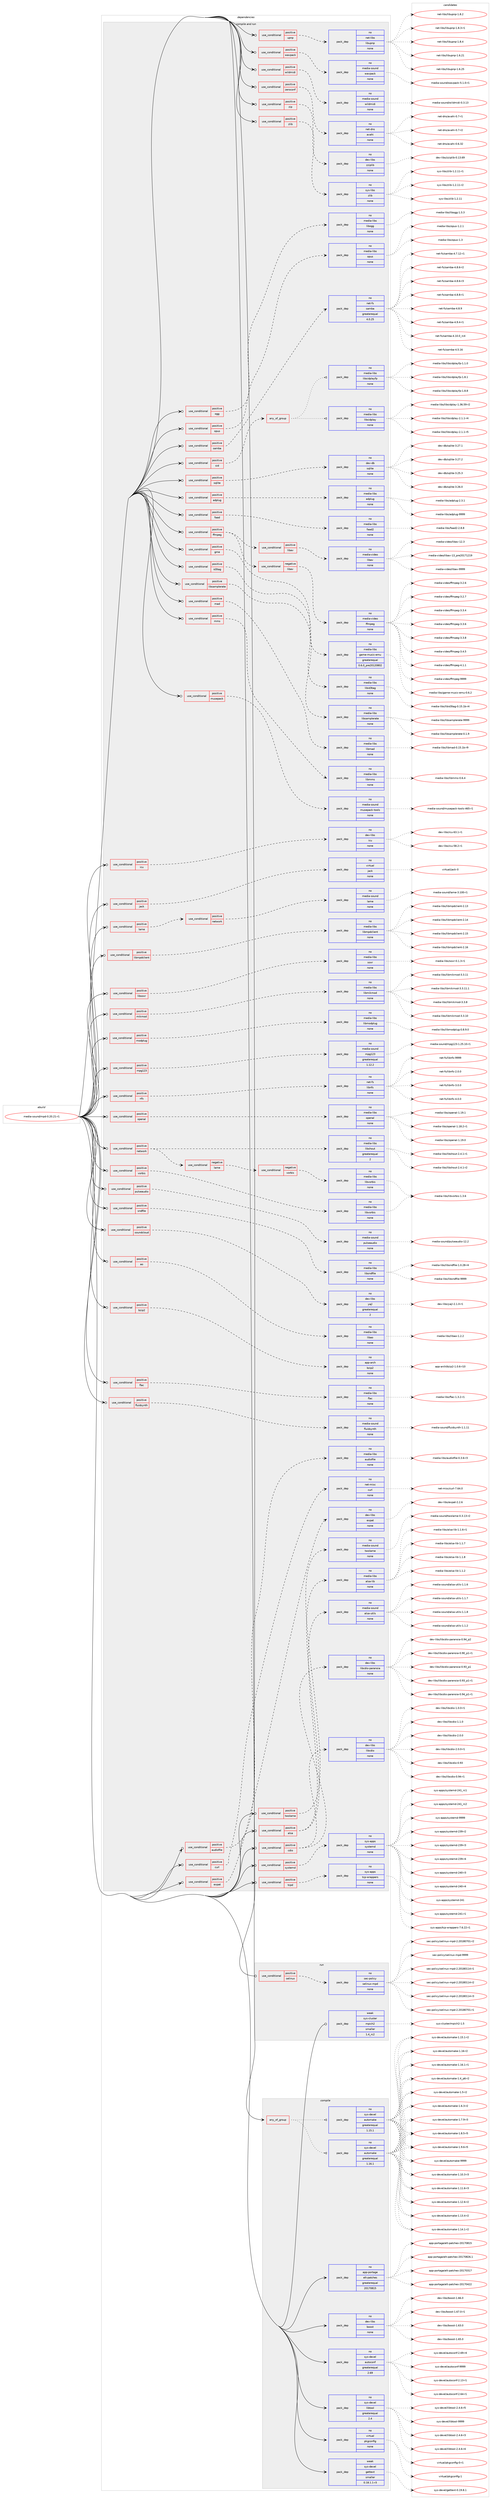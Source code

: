 digraph prolog {

# *************
# Graph options
# *************

newrank=true;
concentrate=true;
compound=true;
graph [rankdir=LR,fontname=Helvetica,fontsize=10,ranksep=1.5];#, ranksep=2.5, nodesep=0.2];
edge  [arrowhead=vee];
node  [fontname=Helvetica,fontsize=10];

# **********
# The ebuild
# **********

subgraph cluster_leftcol {
color=gray;
rank=same;
label=<<i>ebuild</i>>;
id [label="media-sound/mpd-0.20.21-r1", color=red, width=4, href="../media-sound/mpd-0.20.21-r1.svg"];
}

# ****************
# The dependencies
# ****************

subgraph cluster_midcol {
color=gray;
label=<<i>dependencies</i>>;
subgraph cluster_compile {
fillcolor="#eeeeee";
style=filled;
label=<<i>compile</i>>;
subgraph any25509 {
dependency1627906 [label=<<TABLE BORDER="0" CELLBORDER="1" CELLSPACING="0" CELLPADDING="4"><TR><TD CELLPADDING="10">any_of_group</TD></TR></TABLE>>, shape=none, color=red];subgraph pack1164071 {
dependency1627907 [label=<<TABLE BORDER="0" CELLBORDER="1" CELLSPACING="0" CELLPADDING="4" WIDTH="220"><TR><TD ROWSPAN="6" CELLPADDING="30">pack_dep</TD></TR><TR><TD WIDTH="110">no</TD></TR><TR><TD>sys-devel</TD></TR><TR><TD>automake</TD></TR><TR><TD>greaterequal</TD></TR><TR><TD>1.16.1</TD></TR></TABLE>>, shape=none, color=blue];
}
dependency1627906:e -> dependency1627907:w [weight=20,style="dotted",arrowhead="oinv"];
subgraph pack1164072 {
dependency1627908 [label=<<TABLE BORDER="0" CELLBORDER="1" CELLSPACING="0" CELLPADDING="4" WIDTH="220"><TR><TD ROWSPAN="6" CELLPADDING="30">pack_dep</TD></TR><TR><TD WIDTH="110">no</TD></TR><TR><TD>sys-devel</TD></TR><TR><TD>automake</TD></TR><TR><TD>greaterequal</TD></TR><TR><TD>1.15.1</TD></TR></TABLE>>, shape=none, color=blue];
}
dependency1627906:e -> dependency1627908:w [weight=20,style="dotted",arrowhead="oinv"];
}
id:e -> dependency1627906:w [weight=20,style="solid",arrowhead="vee"];
subgraph pack1164073 {
dependency1627909 [label=<<TABLE BORDER="0" CELLBORDER="1" CELLSPACING="0" CELLPADDING="4" WIDTH="220"><TR><TD ROWSPAN="6" CELLPADDING="30">pack_dep</TD></TR><TR><TD WIDTH="110">no</TD></TR><TR><TD>app-portage</TD></TR><TR><TD>elt-patches</TD></TR><TR><TD>greaterequal</TD></TR><TR><TD>20170815</TD></TR></TABLE>>, shape=none, color=blue];
}
id:e -> dependency1627909:w [weight=20,style="solid",arrowhead="vee"];
subgraph pack1164074 {
dependency1627910 [label=<<TABLE BORDER="0" CELLBORDER="1" CELLSPACING="0" CELLPADDING="4" WIDTH="220"><TR><TD ROWSPAN="6" CELLPADDING="30">pack_dep</TD></TR><TR><TD WIDTH="110">no</TD></TR><TR><TD>dev-libs</TD></TR><TR><TD>boost</TD></TR><TR><TD>none</TD></TR><TR><TD></TD></TR></TABLE>>, shape=none, color=blue];
}
id:e -> dependency1627910:w [weight=20,style="solid",arrowhead="vee"];
subgraph pack1164075 {
dependency1627911 [label=<<TABLE BORDER="0" CELLBORDER="1" CELLSPACING="0" CELLPADDING="4" WIDTH="220"><TR><TD ROWSPAN="6" CELLPADDING="30">pack_dep</TD></TR><TR><TD WIDTH="110">no</TD></TR><TR><TD>sys-devel</TD></TR><TR><TD>autoconf</TD></TR><TR><TD>greaterequal</TD></TR><TR><TD>2.69</TD></TR></TABLE>>, shape=none, color=blue];
}
id:e -> dependency1627911:w [weight=20,style="solid",arrowhead="vee"];
subgraph pack1164076 {
dependency1627912 [label=<<TABLE BORDER="0" CELLBORDER="1" CELLSPACING="0" CELLPADDING="4" WIDTH="220"><TR><TD ROWSPAN="6" CELLPADDING="30">pack_dep</TD></TR><TR><TD WIDTH="110">no</TD></TR><TR><TD>sys-devel</TD></TR><TR><TD>libtool</TD></TR><TR><TD>greaterequal</TD></TR><TR><TD>2.4</TD></TR></TABLE>>, shape=none, color=blue];
}
id:e -> dependency1627912:w [weight=20,style="solid",arrowhead="vee"];
subgraph pack1164077 {
dependency1627913 [label=<<TABLE BORDER="0" CELLBORDER="1" CELLSPACING="0" CELLPADDING="4" WIDTH="220"><TR><TD ROWSPAN="6" CELLPADDING="30">pack_dep</TD></TR><TR><TD WIDTH="110">no</TD></TR><TR><TD>virtual</TD></TR><TR><TD>pkgconfig</TD></TR><TR><TD>none</TD></TR><TR><TD></TD></TR></TABLE>>, shape=none, color=blue];
}
id:e -> dependency1627913:w [weight=20,style="solid",arrowhead="vee"];
subgraph pack1164078 {
dependency1627914 [label=<<TABLE BORDER="0" CELLBORDER="1" CELLSPACING="0" CELLPADDING="4" WIDTH="220"><TR><TD ROWSPAN="6" CELLPADDING="30">pack_dep</TD></TR><TR><TD WIDTH="110">weak</TD></TR><TR><TD>sys-devel</TD></TR><TR><TD>gettext</TD></TR><TR><TD>smaller</TD></TR><TR><TD>0.18.1.1-r3</TD></TR></TABLE>>, shape=none, color=blue];
}
id:e -> dependency1627914:w [weight=20,style="solid",arrowhead="vee"];
}
subgraph cluster_compileandrun {
fillcolor="#eeeeee";
style=filled;
label=<<i>compile and run</i>>;
subgraph cond437556 {
dependency1627915 [label=<<TABLE BORDER="0" CELLBORDER="1" CELLSPACING="0" CELLPADDING="4"><TR><TD ROWSPAN="3" CELLPADDING="10">use_conditional</TD></TR><TR><TD>positive</TD></TR><TR><TD>adplug</TD></TR></TABLE>>, shape=none, color=red];
subgraph pack1164079 {
dependency1627916 [label=<<TABLE BORDER="0" CELLBORDER="1" CELLSPACING="0" CELLPADDING="4" WIDTH="220"><TR><TD ROWSPAN="6" CELLPADDING="30">pack_dep</TD></TR><TR><TD WIDTH="110">no</TD></TR><TR><TD>media-libs</TD></TR><TR><TD>adplug</TD></TR><TR><TD>none</TD></TR><TR><TD></TD></TR></TABLE>>, shape=none, color=blue];
}
dependency1627915:e -> dependency1627916:w [weight=20,style="dashed",arrowhead="vee"];
}
id:e -> dependency1627915:w [weight=20,style="solid",arrowhead="odotvee"];
subgraph cond437557 {
dependency1627917 [label=<<TABLE BORDER="0" CELLBORDER="1" CELLSPACING="0" CELLPADDING="4"><TR><TD ROWSPAN="3" CELLPADDING="10">use_conditional</TD></TR><TR><TD>positive</TD></TR><TR><TD>alsa</TD></TR></TABLE>>, shape=none, color=red];
subgraph pack1164080 {
dependency1627918 [label=<<TABLE BORDER="0" CELLBORDER="1" CELLSPACING="0" CELLPADDING="4" WIDTH="220"><TR><TD ROWSPAN="6" CELLPADDING="30">pack_dep</TD></TR><TR><TD WIDTH="110">no</TD></TR><TR><TD>media-libs</TD></TR><TR><TD>alsa-lib</TD></TR><TR><TD>none</TD></TR><TR><TD></TD></TR></TABLE>>, shape=none, color=blue];
}
dependency1627917:e -> dependency1627918:w [weight=20,style="dashed",arrowhead="vee"];
subgraph pack1164081 {
dependency1627919 [label=<<TABLE BORDER="0" CELLBORDER="1" CELLSPACING="0" CELLPADDING="4" WIDTH="220"><TR><TD ROWSPAN="6" CELLPADDING="30">pack_dep</TD></TR><TR><TD WIDTH="110">no</TD></TR><TR><TD>media-sound</TD></TR><TR><TD>alsa-utils</TD></TR><TR><TD>none</TD></TR><TR><TD></TD></TR></TABLE>>, shape=none, color=blue];
}
dependency1627917:e -> dependency1627919:w [weight=20,style="dashed",arrowhead="vee"];
}
id:e -> dependency1627917:w [weight=20,style="solid",arrowhead="odotvee"];
subgraph cond437558 {
dependency1627920 [label=<<TABLE BORDER="0" CELLBORDER="1" CELLSPACING="0" CELLPADDING="4"><TR><TD ROWSPAN="3" CELLPADDING="10">use_conditional</TD></TR><TR><TD>positive</TD></TR><TR><TD>ao</TD></TR></TABLE>>, shape=none, color=red];
subgraph pack1164082 {
dependency1627921 [label=<<TABLE BORDER="0" CELLBORDER="1" CELLSPACING="0" CELLPADDING="4" WIDTH="220"><TR><TD ROWSPAN="6" CELLPADDING="30">pack_dep</TD></TR><TR><TD WIDTH="110">no</TD></TR><TR><TD>media-libs</TD></TR><TR><TD>libao</TD></TR><TR><TD>none</TD></TR><TR><TD></TD></TR></TABLE>>, shape=none, color=blue];
}
dependency1627920:e -> dependency1627921:w [weight=20,style="dashed",arrowhead="vee"];
}
id:e -> dependency1627920:w [weight=20,style="solid",arrowhead="odotvee"];
subgraph cond437559 {
dependency1627922 [label=<<TABLE BORDER="0" CELLBORDER="1" CELLSPACING="0" CELLPADDING="4"><TR><TD ROWSPAN="3" CELLPADDING="10">use_conditional</TD></TR><TR><TD>positive</TD></TR><TR><TD>audiofile</TD></TR></TABLE>>, shape=none, color=red];
subgraph pack1164083 {
dependency1627923 [label=<<TABLE BORDER="0" CELLBORDER="1" CELLSPACING="0" CELLPADDING="4" WIDTH="220"><TR><TD ROWSPAN="6" CELLPADDING="30">pack_dep</TD></TR><TR><TD WIDTH="110">no</TD></TR><TR><TD>media-libs</TD></TR><TR><TD>audiofile</TD></TR><TR><TD>none</TD></TR><TR><TD></TD></TR></TABLE>>, shape=none, color=blue];
}
dependency1627922:e -> dependency1627923:w [weight=20,style="dashed",arrowhead="vee"];
}
id:e -> dependency1627922:w [weight=20,style="solid",arrowhead="odotvee"];
subgraph cond437560 {
dependency1627924 [label=<<TABLE BORDER="0" CELLBORDER="1" CELLSPACING="0" CELLPADDING="4"><TR><TD ROWSPAN="3" CELLPADDING="10">use_conditional</TD></TR><TR><TD>positive</TD></TR><TR><TD>bzip2</TD></TR></TABLE>>, shape=none, color=red];
subgraph pack1164084 {
dependency1627925 [label=<<TABLE BORDER="0" CELLBORDER="1" CELLSPACING="0" CELLPADDING="4" WIDTH="220"><TR><TD ROWSPAN="6" CELLPADDING="30">pack_dep</TD></TR><TR><TD WIDTH="110">no</TD></TR><TR><TD>app-arch</TD></TR><TR><TD>bzip2</TD></TR><TR><TD>none</TD></TR><TR><TD></TD></TR></TABLE>>, shape=none, color=blue];
}
dependency1627924:e -> dependency1627925:w [weight=20,style="dashed",arrowhead="vee"];
}
id:e -> dependency1627924:w [weight=20,style="solid",arrowhead="odotvee"];
subgraph cond437561 {
dependency1627926 [label=<<TABLE BORDER="0" CELLBORDER="1" CELLSPACING="0" CELLPADDING="4"><TR><TD ROWSPAN="3" CELLPADDING="10">use_conditional</TD></TR><TR><TD>positive</TD></TR><TR><TD>cdio</TD></TR></TABLE>>, shape=none, color=red];
subgraph pack1164085 {
dependency1627927 [label=<<TABLE BORDER="0" CELLBORDER="1" CELLSPACING="0" CELLPADDING="4" WIDTH="220"><TR><TD ROWSPAN="6" CELLPADDING="30">pack_dep</TD></TR><TR><TD WIDTH="110">no</TD></TR><TR><TD>dev-libs</TD></TR><TR><TD>libcdio</TD></TR><TR><TD>none</TD></TR><TR><TD></TD></TR></TABLE>>, shape=none, color=blue];
}
dependency1627926:e -> dependency1627927:w [weight=20,style="dashed",arrowhead="vee"];
subgraph pack1164086 {
dependency1627928 [label=<<TABLE BORDER="0" CELLBORDER="1" CELLSPACING="0" CELLPADDING="4" WIDTH="220"><TR><TD ROWSPAN="6" CELLPADDING="30">pack_dep</TD></TR><TR><TD WIDTH="110">no</TD></TR><TR><TD>dev-libs</TD></TR><TR><TD>libcdio-paranoia</TD></TR><TR><TD>none</TD></TR><TR><TD></TD></TR></TABLE>>, shape=none, color=blue];
}
dependency1627926:e -> dependency1627928:w [weight=20,style="dashed",arrowhead="vee"];
}
id:e -> dependency1627926:w [weight=20,style="solid",arrowhead="odotvee"];
subgraph cond437562 {
dependency1627929 [label=<<TABLE BORDER="0" CELLBORDER="1" CELLSPACING="0" CELLPADDING="4"><TR><TD ROWSPAN="3" CELLPADDING="10">use_conditional</TD></TR><TR><TD>positive</TD></TR><TR><TD>curl</TD></TR></TABLE>>, shape=none, color=red];
subgraph pack1164087 {
dependency1627930 [label=<<TABLE BORDER="0" CELLBORDER="1" CELLSPACING="0" CELLPADDING="4" WIDTH="220"><TR><TD ROWSPAN="6" CELLPADDING="30">pack_dep</TD></TR><TR><TD WIDTH="110">no</TD></TR><TR><TD>net-misc</TD></TR><TR><TD>curl</TD></TR><TR><TD>none</TD></TR><TR><TD></TD></TR></TABLE>>, shape=none, color=blue];
}
dependency1627929:e -> dependency1627930:w [weight=20,style="dashed",arrowhead="vee"];
}
id:e -> dependency1627929:w [weight=20,style="solid",arrowhead="odotvee"];
subgraph cond437563 {
dependency1627931 [label=<<TABLE BORDER="0" CELLBORDER="1" CELLSPACING="0" CELLPADDING="4"><TR><TD ROWSPAN="3" CELLPADDING="10">use_conditional</TD></TR><TR><TD>positive</TD></TR><TR><TD>expat</TD></TR></TABLE>>, shape=none, color=red];
subgraph pack1164088 {
dependency1627932 [label=<<TABLE BORDER="0" CELLBORDER="1" CELLSPACING="0" CELLPADDING="4" WIDTH="220"><TR><TD ROWSPAN="6" CELLPADDING="30">pack_dep</TD></TR><TR><TD WIDTH="110">no</TD></TR><TR><TD>dev-libs</TD></TR><TR><TD>expat</TD></TR><TR><TD>none</TD></TR><TR><TD></TD></TR></TABLE>>, shape=none, color=blue];
}
dependency1627931:e -> dependency1627932:w [weight=20,style="dashed",arrowhead="vee"];
}
id:e -> dependency1627931:w [weight=20,style="solid",arrowhead="odotvee"];
subgraph cond437564 {
dependency1627933 [label=<<TABLE BORDER="0" CELLBORDER="1" CELLSPACING="0" CELLPADDING="4"><TR><TD ROWSPAN="3" CELLPADDING="10">use_conditional</TD></TR><TR><TD>positive</TD></TR><TR><TD>faad</TD></TR></TABLE>>, shape=none, color=red];
subgraph pack1164089 {
dependency1627934 [label=<<TABLE BORDER="0" CELLBORDER="1" CELLSPACING="0" CELLPADDING="4" WIDTH="220"><TR><TD ROWSPAN="6" CELLPADDING="30">pack_dep</TD></TR><TR><TD WIDTH="110">no</TD></TR><TR><TD>media-libs</TD></TR><TR><TD>faad2</TD></TR><TR><TD>none</TD></TR><TR><TD></TD></TR></TABLE>>, shape=none, color=blue];
}
dependency1627933:e -> dependency1627934:w [weight=20,style="dashed",arrowhead="vee"];
}
id:e -> dependency1627933:w [weight=20,style="solid",arrowhead="odotvee"];
subgraph cond437565 {
dependency1627935 [label=<<TABLE BORDER="0" CELLBORDER="1" CELLSPACING="0" CELLPADDING="4"><TR><TD ROWSPAN="3" CELLPADDING="10">use_conditional</TD></TR><TR><TD>positive</TD></TR><TR><TD>ffmpeg</TD></TR></TABLE>>, shape=none, color=red];
subgraph cond437566 {
dependency1627936 [label=<<TABLE BORDER="0" CELLBORDER="1" CELLSPACING="0" CELLPADDING="4"><TR><TD ROWSPAN="3" CELLPADDING="10">use_conditional</TD></TR><TR><TD>positive</TD></TR><TR><TD>libav</TD></TR></TABLE>>, shape=none, color=red];
subgraph pack1164090 {
dependency1627937 [label=<<TABLE BORDER="0" CELLBORDER="1" CELLSPACING="0" CELLPADDING="4" WIDTH="220"><TR><TD ROWSPAN="6" CELLPADDING="30">pack_dep</TD></TR><TR><TD WIDTH="110">no</TD></TR><TR><TD>media-video</TD></TR><TR><TD>libav</TD></TR><TR><TD>none</TD></TR><TR><TD></TD></TR></TABLE>>, shape=none, color=blue];
}
dependency1627936:e -> dependency1627937:w [weight=20,style="dashed",arrowhead="vee"];
}
dependency1627935:e -> dependency1627936:w [weight=20,style="dashed",arrowhead="vee"];
subgraph cond437567 {
dependency1627938 [label=<<TABLE BORDER="0" CELLBORDER="1" CELLSPACING="0" CELLPADDING="4"><TR><TD ROWSPAN="3" CELLPADDING="10">use_conditional</TD></TR><TR><TD>negative</TD></TR><TR><TD>libav</TD></TR></TABLE>>, shape=none, color=red];
subgraph pack1164091 {
dependency1627939 [label=<<TABLE BORDER="0" CELLBORDER="1" CELLSPACING="0" CELLPADDING="4" WIDTH="220"><TR><TD ROWSPAN="6" CELLPADDING="30">pack_dep</TD></TR><TR><TD WIDTH="110">no</TD></TR><TR><TD>media-video</TD></TR><TR><TD>ffmpeg</TD></TR><TR><TD>none</TD></TR><TR><TD></TD></TR></TABLE>>, shape=none, color=blue];
}
dependency1627938:e -> dependency1627939:w [weight=20,style="dashed",arrowhead="vee"];
}
dependency1627935:e -> dependency1627938:w [weight=20,style="dashed",arrowhead="vee"];
}
id:e -> dependency1627935:w [weight=20,style="solid",arrowhead="odotvee"];
subgraph cond437568 {
dependency1627940 [label=<<TABLE BORDER="0" CELLBORDER="1" CELLSPACING="0" CELLPADDING="4"><TR><TD ROWSPAN="3" CELLPADDING="10">use_conditional</TD></TR><TR><TD>positive</TD></TR><TR><TD>flac</TD></TR></TABLE>>, shape=none, color=red];
subgraph pack1164092 {
dependency1627941 [label=<<TABLE BORDER="0" CELLBORDER="1" CELLSPACING="0" CELLPADDING="4" WIDTH="220"><TR><TD ROWSPAN="6" CELLPADDING="30">pack_dep</TD></TR><TR><TD WIDTH="110">no</TD></TR><TR><TD>media-libs</TD></TR><TR><TD>flac</TD></TR><TR><TD>none</TD></TR><TR><TD></TD></TR></TABLE>>, shape=none, color=blue];
}
dependency1627940:e -> dependency1627941:w [weight=20,style="dashed",arrowhead="vee"];
}
id:e -> dependency1627940:w [weight=20,style="solid",arrowhead="odotvee"];
subgraph cond437569 {
dependency1627942 [label=<<TABLE BORDER="0" CELLBORDER="1" CELLSPACING="0" CELLPADDING="4"><TR><TD ROWSPAN="3" CELLPADDING="10">use_conditional</TD></TR><TR><TD>positive</TD></TR><TR><TD>fluidsynth</TD></TR></TABLE>>, shape=none, color=red];
subgraph pack1164093 {
dependency1627943 [label=<<TABLE BORDER="0" CELLBORDER="1" CELLSPACING="0" CELLPADDING="4" WIDTH="220"><TR><TD ROWSPAN="6" CELLPADDING="30">pack_dep</TD></TR><TR><TD WIDTH="110">no</TD></TR><TR><TD>media-sound</TD></TR><TR><TD>fluidsynth</TD></TR><TR><TD>none</TD></TR><TR><TD></TD></TR></TABLE>>, shape=none, color=blue];
}
dependency1627942:e -> dependency1627943:w [weight=20,style="dashed",arrowhead="vee"];
}
id:e -> dependency1627942:w [weight=20,style="solid",arrowhead="odotvee"];
subgraph cond437570 {
dependency1627944 [label=<<TABLE BORDER="0" CELLBORDER="1" CELLSPACING="0" CELLPADDING="4"><TR><TD ROWSPAN="3" CELLPADDING="10">use_conditional</TD></TR><TR><TD>positive</TD></TR><TR><TD>gme</TD></TR></TABLE>>, shape=none, color=red];
subgraph pack1164094 {
dependency1627945 [label=<<TABLE BORDER="0" CELLBORDER="1" CELLSPACING="0" CELLPADDING="4" WIDTH="220"><TR><TD ROWSPAN="6" CELLPADDING="30">pack_dep</TD></TR><TR><TD WIDTH="110">no</TD></TR><TR><TD>media-libs</TD></TR><TR><TD>game-music-emu</TD></TR><TR><TD>greaterequal</TD></TR><TR><TD>0.6.0_pre20120802</TD></TR></TABLE>>, shape=none, color=blue];
}
dependency1627944:e -> dependency1627945:w [weight=20,style="dashed",arrowhead="vee"];
}
id:e -> dependency1627944:w [weight=20,style="solid",arrowhead="odotvee"];
subgraph cond437571 {
dependency1627946 [label=<<TABLE BORDER="0" CELLBORDER="1" CELLSPACING="0" CELLPADDING="4"><TR><TD ROWSPAN="3" CELLPADDING="10">use_conditional</TD></TR><TR><TD>positive</TD></TR><TR><TD>icu</TD></TR></TABLE>>, shape=none, color=red];
subgraph pack1164095 {
dependency1627947 [label=<<TABLE BORDER="0" CELLBORDER="1" CELLSPACING="0" CELLPADDING="4" WIDTH="220"><TR><TD ROWSPAN="6" CELLPADDING="30">pack_dep</TD></TR><TR><TD WIDTH="110">no</TD></TR><TR><TD>dev-libs</TD></TR><TR><TD>icu</TD></TR><TR><TD>none</TD></TR><TR><TD></TD></TR></TABLE>>, shape=none, color=blue];
}
dependency1627946:e -> dependency1627947:w [weight=20,style="dashed",arrowhead="vee"];
}
id:e -> dependency1627946:w [weight=20,style="solid",arrowhead="odotvee"];
subgraph cond437572 {
dependency1627948 [label=<<TABLE BORDER="0" CELLBORDER="1" CELLSPACING="0" CELLPADDING="4"><TR><TD ROWSPAN="3" CELLPADDING="10">use_conditional</TD></TR><TR><TD>positive</TD></TR><TR><TD>id3tag</TD></TR></TABLE>>, shape=none, color=red];
subgraph pack1164096 {
dependency1627949 [label=<<TABLE BORDER="0" CELLBORDER="1" CELLSPACING="0" CELLPADDING="4" WIDTH="220"><TR><TD ROWSPAN="6" CELLPADDING="30">pack_dep</TD></TR><TR><TD WIDTH="110">no</TD></TR><TR><TD>media-libs</TD></TR><TR><TD>libid3tag</TD></TR><TR><TD>none</TD></TR><TR><TD></TD></TR></TABLE>>, shape=none, color=blue];
}
dependency1627948:e -> dependency1627949:w [weight=20,style="dashed",arrowhead="vee"];
}
id:e -> dependency1627948:w [weight=20,style="solid",arrowhead="odotvee"];
subgraph cond437573 {
dependency1627950 [label=<<TABLE BORDER="0" CELLBORDER="1" CELLSPACING="0" CELLPADDING="4"><TR><TD ROWSPAN="3" CELLPADDING="10">use_conditional</TD></TR><TR><TD>positive</TD></TR><TR><TD>jack</TD></TR></TABLE>>, shape=none, color=red];
subgraph pack1164097 {
dependency1627951 [label=<<TABLE BORDER="0" CELLBORDER="1" CELLSPACING="0" CELLPADDING="4" WIDTH="220"><TR><TD ROWSPAN="6" CELLPADDING="30">pack_dep</TD></TR><TR><TD WIDTH="110">no</TD></TR><TR><TD>virtual</TD></TR><TR><TD>jack</TD></TR><TR><TD>none</TD></TR><TR><TD></TD></TR></TABLE>>, shape=none, color=blue];
}
dependency1627950:e -> dependency1627951:w [weight=20,style="dashed",arrowhead="vee"];
}
id:e -> dependency1627950:w [weight=20,style="solid",arrowhead="odotvee"];
subgraph cond437574 {
dependency1627952 [label=<<TABLE BORDER="0" CELLBORDER="1" CELLSPACING="0" CELLPADDING="4"><TR><TD ROWSPAN="3" CELLPADDING="10">use_conditional</TD></TR><TR><TD>positive</TD></TR><TR><TD>lame</TD></TR></TABLE>>, shape=none, color=red];
subgraph cond437575 {
dependency1627953 [label=<<TABLE BORDER="0" CELLBORDER="1" CELLSPACING="0" CELLPADDING="4"><TR><TD ROWSPAN="3" CELLPADDING="10">use_conditional</TD></TR><TR><TD>positive</TD></TR><TR><TD>network</TD></TR></TABLE>>, shape=none, color=red];
subgraph pack1164098 {
dependency1627954 [label=<<TABLE BORDER="0" CELLBORDER="1" CELLSPACING="0" CELLPADDING="4" WIDTH="220"><TR><TD ROWSPAN="6" CELLPADDING="30">pack_dep</TD></TR><TR><TD WIDTH="110">no</TD></TR><TR><TD>media-sound</TD></TR><TR><TD>lame</TD></TR><TR><TD>none</TD></TR><TR><TD></TD></TR></TABLE>>, shape=none, color=blue];
}
dependency1627953:e -> dependency1627954:w [weight=20,style="dashed",arrowhead="vee"];
}
dependency1627952:e -> dependency1627953:w [weight=20,style="dashed",arrowhead="vee"];
}
id:e -> dependency1627952:w [weight=20,style="solid",arrowhead="odotvee"];
subgraph cond437576 {
dependency1627955 [label=<<TABLE BORDER="0" CELLBORDER="1" CELLSPACING="0" CELLPADDING="4"><TR><TD ROWSPAN="3" CELLPADDING="10">use_conditional</TD></TR><TR><TD>positive</TD></TR><TR><TD>libmpdclient</TD></TR></TABLE>>, shape=none, color=red];
subgraph pack1164099 {
dependency1627956 [label=<<TABLE BORDER="0" CELLBORDER="1" CELLSPACING="0" CELLPADDING="4" WIDTH="220"><TR><TD ROWSPAN="6" CELLPADDING="30">pack_dep</TD></TR><TR><TD WIDTH="110">no</TD></TR><TR><TD>media-libs</TD></TR><TR><TD>libmpdclient</TD></TR><TR><TD>none</TD></TR><TR><TD></TD></TR></TABLE>>, shape=none, color=blue];
}
dependency1627955:e -> dependency1627956:w [weight=20,style="dashed",arrowhead="vee"];
}
id:e -> dependency1627955:w [weight=20,style="solid",arrowhead="odotvee"];
subgraph cond437577 {
dependency1627957 [label=<<TABLE BORDER="0" CELLBORDER="1" CELLSPACING="0" CELLPADDING="4"><TR><TD ROWSPAN="3" CELLPADDING="10">use_conditional</TD></TR><TR><TD>positive</TD></TR><TR><TD>libsamplerate</TD></TR></TABLE>>, shape=none, color=red];
subgraph pack1164100 {
dependency1627958 [label=<<TABLE BORDER="0" CELLBORDER="1" CELLSPACING="0" CELLPADDING="4" WIDTH="220"><TR><TD ROWSPAN="6" CELLPADDING="30">pack_dep</TD></TR><TR><TD WIDTH="110">no</TD></TR><TR><TD>media-libs</TD></TR><TR><TD>libsamplerate</TD></TR><TR><TD>none</TD></TR><TR><TD></TD></TR></TABLE>>, shape=none, color=blue];
}
dependency1627957:e -> dependency1627958:w [weight=20,style="dashed",arrowhead="vee"];
}
id:e -> dependency1627957:w [weight=20,style="solid",arrowhead="odotvee"];
subgraph cond437578 {
dependency1627959 [label=<<TABLE BORDER="0" CELLBORDER="1" CELLSPACING="0" CELLPADDING="4"><TR><TD ROWSPAN="3" CELLPADDING="10">use_conditional</TD></TR><TR><TD>positive</TD></TR><TR><TD>libsoxr</TD></TR></TABLE>>, shape=none, color=red];
subgraph pack1164101 {
dependency1627960 [label=<<TABLE BORDER="0" CELLBORDER="1" CELLSPACING="0" CELLPADDING="4" WIDTH="220"><TR><TD ROWSPAN="6" CELLPADDING="30">pack_dep</TD></TR><TR><TD WIDTH="110">no</TD></TR><TR><TD>media-libs</TD></TR><TR><TD>soxr</TD></TR><TR><TD>none</TD></TR><TR><TD></TD></TR></TABLE>>, shape=none, color=blue];
}
dependency1627959:e -> dependency1627960:w [weight=20,style="dashed",arrowhead="vee"];
}
id:e -> dependency1627959:w [weight=20,style="solid",arrowhead="odotvee"];
subgraph cond437579 {
dependency1627961 [label=<<TABLE BORDER="0" CELLBORDER="1" CELLSPACING="0" CELLPADDING="4"><TR><TD ROWSPAN="3" CELLPADDING="10">use_conditional</TD></TR><TR><TD>positive</TD></TR><TR><TD>mad</TD></TR></TABLE>>, shape=none, color=red];
subgraph pack1164102 {
dependency1627962 [label=<<TABLE BORDER="0" CELLBORDER="1" CELLSPACING="0" CELLPADDING="4" WIDTH="220"><TR><TD ROWSPAN="6" CELLPADDING="30">pack_dep</TD></TR><TR><TD WIDTH="110">no</TD></TR><TR><TD>media-libs</TD></TR><TR><TD>libmad</TD></TR><TR><TD>none</TD></TR><TR><TD></TD></TR></TABLE>>, shape=none, color=blue];
}
dependency1627961:e -> dependency1627962:w [weight=20,style="dashed",arrowhead="vee"];
}
id:e -> dependency1627961:w [weight=20,style="solid",arrowhead="odotvee"];
subgraph cond437580 {
dependency1627963 [label=<<TABLE BORDER="0" CELLBORDER="1" CELLSPACING="0" CELLPADDING="4"><TR><TD ROWSPAN="3" CELLPADDING="10">use_conditional</TD></TR><TR><TD>positive</TD></TR><TR><TD>mikmod</TD></TR></TABLE>>, shape=none, color=red];
subgraph pack1164103 {
dependency1627964 [label=<<TABLE BORDER="0" CELLBORDER="1" CELLSPACING="0" CELLPADDING="4" WIDTH="220"><TR><TD ROWSPAN="6" CELLPADDING="30">pack_dep</TD></TR><TR><TD WIDTH="110">no</TD></TR><TR><TD>media-libs</TD></TR><TR><TD>libmikmod</TD></TR><TR><TD>none</TD></TR><TR><TD></TD></TR></TABLE>>, shape=none, color=blue];
}
dependency1627963:e -> dependency1627964:w [weight=20,style="dashed",arrowhead="vee"];
}
id:e -> dependency1627963:w [weight=20,style="solid",arrowhead="odotvee"];
subgraph cond437581 {
dependency1627965 [label=<<TABLE BORDER="0" CELLBORDER="1" CELLSPACING="0" CELLPADDING="4"><TR><TD ROWSPAN="3" CELLPADDING="10">use_conditional</TD></TR><TR><TD>positive</TD></TR><TR><TD>mms</TD></TR></TABLE>>, shape=none, color=red];
subgraph pack1164104 {
dependency1627966 [label=<<TABLE BORDER="0" CELLBORDER="1" CELLSPACING="0" CELLPADDING="4" WIDTH="220"><TR><TD ROWSPAN="6" CELLPADDING="30">pack_dep</TD></TR><TR><TD WIDTH="110">no</TD></TR><TR><TD>media-libs</TD></TR><TR><TD>libmms</TD></TR><TR><TD>none</TD></TR><TR><TD></TD></TR></TABLE>>, shape=none, color=blue];
}
dependency1627965:e -> dependency1627966:w [weight=20,style="dashed",arrowhead="vee"];
}
id:e -> dependency1627965:w [weight=20,style="solid",arrowhead="odotvee"];
subgraph cond437582 {
dependency1627967 [label=<<TABLE BORDER="0" CELLBORDER="1" CELLSPACING="0" CELLPADDING="4"><TR><TD ROWSPAN="3" CELLPADDING="10">use_conditional</TD></TR><TR><TD>positive</TD></TR><TR><TD>modplug</TD></TR></TABLE>>, shape=none, color=red];
subgraph pack1164105 {
dependency1627968 [label=<<TABLE BORDER="0" CELLBORDER="1" CELLSPACING="0" CELLPADDING="4" WIDTH="220"><TR><TD ROWSPAN="6" CELLPADDING="30">pack_dep</TD></TR><TR><TD WIDTH="110">no</TD></TR><TR><TD>media-libs</TD></TR><TR><TD>libmodplug</TD></TR><TR><TD>none</TD></TR><TR><TD></TD></TR></TABLE>>, shape=none, color=blue];
}
dependency1627967:e -> dependency1627968:w [weight=20,style="dashed",arrowhead="vee"];
}
id:e -> dependency1627967:w [weight=20,style="solid",arrowhead="odotvee"];
subgraph cond437583 {
dependency1627969 [label=<<TABLE BORDER="0" CELLBORDER="1" CELLSPACING="0" CELLPADDING="4"><TR><TD ROWSPAN="3" CELLPADDING="10">use_conditional</TD></TR><TR><TD>positive</TD></TR><TR><TD>mpg123</TD></TR></TABLE>>, shape=none, color=red];
subgraph pack1164106 {
dependency1627970 [label=<<TABLE BORDER="0" CELLBORDER="1" CELLSPACING="0" CELLPADDING="4" WIDTH="220"><TR><TD ROWSPAN="6" CELLPADDING="30">pack_dep</TD></TR><TR><TD WIDTH="110">no</TD></TR><TR><TD>media-sound</TD></TR><TR><TD>mpg123</TD></TR><TR><TD>greaterequal</TD></TR><TR><TD>1.12.2</TD></TR></TABLE>>, shape=none, color=blue];
}
dependency1627969:e -> dependency1627970:w [weight=20,style="dashed",arrowhead="vee"];
}
id:e -> dependency1627969:w [weight=20,style="solid",arrowhead="odotvee"];
subgraph cond437584 {
dependency1627971 [label=<<TABLE BORDER="0" CELLBORDER="1" CELLSPACING="0" CELLPADDING="4"><TR><TD ROWSPAN="3" CELLPADDING="10">use_conditional</TD></TR><TR><TD>positive</TD></TR><TR><TD>musepack</TD></TR></TABLE>>, shape=none, color=red];
subgraph pack1164107 {
dependency1627972 [label=<<TABLE BORDER="0" CELLBORDER="1" CELLSPACING="0" CELLPADDING="4" WIDTH="220"><TR><TD ROWSPAN="6" CELLPADDING="30">pack_dep</TD></TR><TR><TD WIDTH="110">no</TD></TR><TR><TD>media-sound</TD></TR><TR><TD>musepack-tools</TD></TR><TR><TD>none</TD></TR><TR><TD></TD></TR></TABLE>>, shape=none, color=blue];
}
dependency1627971:e -> dependency1627972:w [weight=20,style="dashed",arrowhead="vee"];
}
id:e -> dependency1627971:w [weight=20,style="solid",arrowhead="odotvee"];
subgraph cond437585 {
dependency1627973 [label=<<TABLE BORDER="0" CELLBORDER="1" CELLSPACING="0" CELLPADDING="4"><TR><TD ROWSPAN="3" CELLPADDING="10">use_conditional</TD></TR><TR><TD>positive</TD></TR><TR><TD>network</TD></TR></TABLE>>, shape=none, color=red];
subgraph pack1164108 {
dependency1627974 [label=<<TABLE BORDER="0" CELLBORDER="1" CELLSPACING="0" CELLPADDING="4" WIDTH="220"><TR><TD ROWSPAN="6" CELLPADDING="30">pack_dep</TD></TR><TR><TD WIDTH="110">no</TD></TR><TR><TD>media-libs</TD></TR><TR><TD>libshout</TD></TR><TR><TD>greaterequal</TD></TR><TR><TD>2</TD></TR></TABLE>>, shape=none, color=blue];
}
dependency1627973:e -> dependency1627974:w [weight=20,style="dashed",arrowhead="vee"];
subgraph cond437586 {
dependency1627975 [label=<<TABLE BORDER="0" CELLBORDER="1" CELLSPACING="0" CELLPADDING="4"><TR><TD ROWSPAN="3" CELLPADDING="10">use_conditional</TD></TR><TR><TD>negative</TD></TR><TR><TD>lame</TD></TR></TABLE>>, shape=none, color=red];
subgraph cond437587 {
dependency1627976 [label=<<TABLE BORDER="0" CELLBORDER="1" CELLSPACING="0" CELLPADDING="4"><TR><TD ROWSPAN="3" CELLPADDING="10">use_conditional</TD></TR><TR><TD>negative</TD></TR><TR><TD>vorbis</TD></TR></TABLE>>, shape=none, color=red];
subgraph pack1164109 {
dependency1627977 [label=<<TABLE BORDER="0" CELLBORDER="1" CELLSPACING="0" CELLPADDING="4" WIDTH="220"><TR><TD ROWSPAN="6" CELLPADDING="30">pack_dep</TD></TR><TR><TD WIDTH="110">no</TD></TR><TR><TD>media-libs</TD></TR><TR><TD>libvorbis</TD></TR><TR><TD>none</TD></TR><TR><TD></TD></TR></TABLE>>, shape=none, color=blue];
}
dependency1627976:e -> dependency1627977:w [weight=20,style="dashed",arrowhead="vee"];
}
dependency1627975:e -> dependency1627976:w [weight=20,style="dashed",arrowhead="vee"];
}
dependency1627973:e -> dependency1627975:w [weight=20,style="dashed",arrowhead="vee"];
}
id:e -> dependency1627973:w [weight=20,style="solid",arrowhead="odotvee"];
subgraph cond437588 {
dependency1627978 [label=<<TABLE BORDER="0" CELLBORDER="1" CELLSPACING="0" CELLPADDING="4"><TR><TD ROWSPAN="3" CELLPADDING="10">use_conditional</TD></TR><TR><TD>positive</TD></TR><TR><TD>nfs</TD></TR></TABLE>>, shape=none, color=red];
subgraph pack1164110 {
dependency1627979 [label=<<TABLE BORDER="0" CELLBORDER="1" CELLSPACING="0" CELLPADDING="4" WIDTH="220"><TR><TD ROWSPAN="6" CELLPADDING="30">pack_dep</TD></TR><TR><TD WIDTH="110">no</TD></TR><TR><TD>net-fs</TD></TR><TR><TD>libnfs</TD></TR><TR><TD>none</TD></TR><TR><TD></TD></TR></TABLE>>, shape=none, color=blue];
}
dependency1627978:e -> dependency1627979:w [weight=20,style="dashed",arrowhead="vee"];
}
id:e -> dependency1627978:w [weight=20,style="solid",arrowhead="odotvee"];
subgraph cond437589 {
dependency1627980 [label=<<TABLE BORDER="0" CELLBORDER="1" CELLSPACING="0" CELLPADDING="4"><TR><TD ROWSPAN="3" CELLPADDING="10">use_conditional</TD></TR><TR><TD>positive</TD></TR><TR><TD>ogg</TD></TR></TABLE>>, shape=none, color=red];
subgraph pack1164111 {
dependency1627981 [label=<<TABLE BORDER="0" CELLBORDER="1" CELLSPACING="0" CELLPADDING="4" WIDTH="220"><TR><TD ROWSPAN="6" CELLPADDING="30">pack_dep</TD></TR><TR><TD WIDTH="110">no</TD></TR><TR><TD>media-libs</TD></TR><TR><TD>libogg</TD></TR><TR><TD>none</TD></TR><TR><TD></TD></TR></TABLE>>, shape=none, color=blue];
}
dependency1627980:e -> dependency1627981:w [weight=20,style="dashed",arrowhead="vee"];
}
id:e -> dependency1627980:w [weight=20,style="solid",arrowhead="odotvee"];
subgraph cond437590 {
dependency1627982 [label=<<TABLE BORDER="0" CELLBORDER="1" CELLSPACING="0" CELLPADDING="4"><TR><TD ROWSPAN="3" CELLPADDING="10">use_conditional</TD></TR><TR><TD>positive</TD></TR><TR><TD>openal</TD></TR></TABLE>>, shape=none, color=red];
subgraph pack1164112 {
dependency1627983 [label=<<TABLE BORDER="0" CELLBORDER="1" CELLSPACING="0" CELLPADDING="4" WIDTH="220"><TR><TD ROWSPAN="6" CELLPADDING="30">pack_dep</TD></TR><TR><TD WIDTH="110">no</TD></TR><TR><TD>media-libs</TD></TR><TR><TD>openal</TD></TR><TR><TD>none</TD></TR><TR><TD></TD></TR></TABLE>>, shape=none, color=blue];
}
dependency1627982:e -> dependency1627983:w [weight=20,style="dashed",arrowhead="vee"];
}
id:e -> dependency1627982:w [weight=20,style="solid",arrowhead="odotvee"];
subgraph cond437591 {
dependency1627984 [label=<<TABLE BORDER="0" CELLBORDER="1" CELLSPACING="0" CELLPADDING="4"><TR><TD ROWSPAN="3" CELLPADDING="10">use_conditional</TD></TR><TR><TD>positive</TD></TR><TR><TD>opus</TD></TR></TABLE>>, shape=none, color=red];
subgraph pack1164113 {
dependency1627985 [label=<<TABLE BORDER="0" CELLBORDER="1" CELLSPACING="0" CELLPADDING="4" WIDTH="220"><TR><TD ROWSPAN="6" CELLPADDING="30">pack_dep</TD></TR><TR><TD WIDTH="110">no</TD></TR><TR><TD>media-libs</TD></TR><TR><TD>opus</TD></TR><TR><TD>none</TD></TR><TR><TD></TD></TR></TABLE>>, shape=none, color=blue];
}
dependency1627984:e -> dependency1627985:w [weight=20,style="dashed",arrowhead="vee"];
}
id:e -> dependency1627984:w [weight=20,style="solid",arrowhead="odotvee"];
subgraph cond437592 {
dependency1627986 [label=<<TABLE BORDER="0" CELLBORDER="1" CELLSPACING="0" CELLPADDING="4"><TR><TD ROWSPAN="3" CELLPADDING="10">use_conditional</TD></TR><TR><TD>positive</TD></TR><TR><TD>pulseaudio</TD></TR></TABLE>>, shape=none, color=red];
subgraph pack1164114 {
dependency1627987 [label=<<TABLE BORDER="0" CELLBORDER="1" CELLSPACING="0" CELLPADDING="4" WIDTH="220"><TR><TD ROWSPAN="6" CELLPADDING="30">pack_dep</TD></TR><TR><TD WIDTH="110">no</TD></TR><TR><TD>media-sound</TD></TR><TR><TD>pulseaudio</TD></TR><TR><TD>none</TD></TR><TR><TD></TD></TR></TABLE>>, shape=none, color=blue];
}
dependency1627986:e -> dependency1627987:w [weight=20,style="dashed",arrowhead="vee"];
}
id:e -> dependency1627986:w [weight=20,style="solid",arrowhead="odotvee"];
subgraph cond437593 {
dependency1627988 [label=<<TABLE BORDER="0" CELLBORDER="1" CELLSPACING="0" CELLPADDING="4"><TR><TD ROWSPAN="3" CELLPADDING="10">use_conditional</TD></TR><TR><TD>positive</TD></TR><TR><TD>samba</TD></TR></TABLE>>, shape=none, color=red];
subgraph pack1164115 {
dependency1627989 [label=<<TABLE BORDER="0" CELLBORDER="1" CELLSPACING="0" CELLPADDING="4" WIDTH="220"><TR><TD ROWSPAN="6" CELLPADDING="30">pack_dep</TD></TR><TR><TD WIDTH="110">no</TD></TR><TR><TD>net-fs</TD></TR><TR><TD>samba</TD></TR><TR><TD>greaterequal</TD></TR><TR><TD>4.0.25</TD></TR></TABLE>>, shape=none, color=blue];
}
dependency1627988:e -> dependency1627989:w [weight=20,style="dashed",arrowhead="vee"];
}
id:e -> dependency1627988:w [weight=20,style="solid",arrowhead="odotvee"];
subgraph cond437594 {
dependency1627990 [label=<<TABLE BORDER="0" CELLBORDER="1" CELLSPACING="0" CELLPADDING="4"><TR><TD ROWSPAN="3" CELLPADDING="10">use_conditional</TD></TR><TR><TD>positive</TD></TR><TR><TD>sid</TD></TR></TABLE>>, shape=none, color=red];
subgraph any25510 {
dependency1627991 [label=<<TABLE BORDER="0" CELLBORDER="1" CELLSPACING="0" CELLPADDING="4"><TR><TD CELLPADDING="10">any_of_group</TD></TR></TABLE>>, shape=none, color=red];subgraph pack1164116 {
dependency1627992 [label=<<TABLE BORDER="0" CELLBORDER="1" CELLSPACING="0" CELLPADDING="4" WIDTH="220"><TR><TD ROWSPAN="6" CELLPADDING="30">pack_dep</TD></TR><TR><TD WIDTH="110">no</TD></TR><TR><TD>media-libs</TD></TR><TR><TD>libsidplay</TD></TR><TR><TD>none</TD></TR><TR><TD></TD></TR></TABLE>>, shape=none, color=blue];
}
dependency1627991:e -> dependency1627992:w [weight=20,style="dotted",arrowhead="oinv"];
subgraph pack1164117 {
dependency1627993 [label=<<TABLE BORDER="0" CELLBORDER="1" CELLSPACING="0" CELLPADDING="4" WIDTH="220"><TR><TD ROWSPAN="6" CELLPADDING="30">pack_dep</TD></TR><TR><TD WIDTH="110">no</TD></TR><TR><TD>media-libs</TD></TR><TR><TD>libsidplayfp</TD></TR><TR><TD>none</TD></TR><TR><TD></TD></TR></TABLE>>, shape=none, color=blue];
}
dependency1627991:e -> dependency1627993:w [weight=20,style="dotted",arrowhead="oinv"];
}
dependency1627990:e -> dependency1627991:w [weight=20,style="dashed",arrowhead="vee"];
}
id:e -> dependency1627990:w [weight=20,style="solid",arrowhead="odotvee"];
subgraph cond437595 {
dependency1627994 [label=<<TABLE BORDER="0" CELLBORDER="1" CELLSPACING="0" CELLPADDING="4"><TR><TD ROWSPAN="3" CELLPADDING="10">use_conditional</TD></TR><TR><TD>positive</TD></TR><TR><TD>sndfile</TD></TR></TABLE>>, shape=none, color=red];
subgraph pack1164118 {
dependency1627995 [label=<<TABLE BORDER="0" CELLBORDER="1" CELLSPACING="0" CELLPADDING="4" WIDTH="220"><TR><TD ROWSPAN="6" CELLPADDING="30">pack_dep</TD></TR><TR><TD WIDTH="110">no</TD></TR><TR><TD>media-libs</TD></TR><TR><TD>libsndfile</TD></TR><TR><TD>none</TD></TR><TR><TD></TD></TR></TABLE>>, shape=none, color=blue];
}
dependency1627994:e -> dependency1627995:w [weight=20,style="dashed",arrowhead="vee"];
}
id:e -> dependency1627994:w [weight=20,style="solid",arrowhead="odotvee"];
subgraph cond437596 {
dependency1627996 [label=<<TABLE BORDER="0" CELLBORDER="1" CELLSPACING="0" CELLPADDING="4"><TR><TD ROWSPAN="3" CELLPADDING="10">use_conditional</TD></TR><TR><TD>positive</TD></TR><TR><TD>soundcloud</TD></TR></TABLE>>, shape=none, color=red];
subgraph pack1164119 {
dependency1627997 [label=<<TABLE BORDER="0" CELLBORDER="1" CELLSPACING="0" CELLPADDING="4" WIDTH="220"><TR><TD ROWSPAN="6" CELLPADDING="30">pack_dep</TD></TR><TR><TD WIDTH="110">no</TD></TR><TR><TD>dev-libs</TD></TR><TR><TD>yajl</TD></TR><TR><TD>greaterequal</TD></TR><TR><TD>2</TD></TR></TABLE>>, shape=none, color=blue];
}
dependency1627996:e -> dependency1627997:w [weight=20,style="dashed",arrowhead="vee"];
}
id:e -> dependency1627996:w [weight=20,style="solid",arrowhead="odotvee"];
subgraph cond437597 {
dependency1627998 [label=<<TABLE BORDER="0" CELLBORDER="1" CELLSPACING="0" CELLPADDING="4"><TR><TD ROWSPAN="3" CELLPADDING="10">use_conditional</TD></TR><TR><TD>positive</TD></TR><TR><TD>sqlite</TD></TR></TABLE>>, shape=none, color=red];
subgraph pack1164120 {
dependency1627999 [label=<<TABLE BORDER="0" CELLBORDER="1" CELLSPACING="0" CELLPADDING="4" WIDTH="220"><TR><TD ROWSPAN="6" CELLPADDING="30">pack_dep</TD></TR><TR><TD WIDTH="110">no</TD></TR><TR><TD>dev-db</TD></TR><TR><TD>sqlite</TD></TR><TR><TD>none</TD></TR><TR><TD></TD></TR></TABLE>>, shape=none, color=blue];
}
dependency1627998:e -> dependency1627999:w [weight=20,style="dashed",arrowhead="vee"];
}
id:e -> dependency1627998:w [weight=20,style="solid",arrowhead="odotvee"];
subgraph cond437598 {
dependency1628000 [label=<<TABLE BORDER="0" CELLBORDER="1" CELLSPACING="0" CELLPADDING="4"><TR><TD ROWSPAN="3" CELLPADDING="10">use_conditional</TD></TR><TR><TD>positive</TD></TR><TR><TD>systemd</TD></TR></TABLE>>, shape=none, color=red];
subgraph pack1164121 {
dependency1628001 [label=<<TABLE BORDER="0" CELLBORDER="1" CELLSPACING="0" CELLPADDING="4" WIDTH="220"><TR><TD ROWSPAN="6" CELLPADDING="30">pack_dep</TD></TR><TR><TD WIDTH="110">no</TD></TR><TR><TD>sys-apps</TD></TR><TR><TD>systemd</TD></TR><TR><TD>none</TD></TR><TR><TD></TD></TR></TABLE>>, shape=none, color=blue];
}
dependency1628000:e -> dependency1628001:w [weight=20,style="dashed",arrowhead="vee"];
}
id:e -> dependency1628000:w [weight=20,style="solid",arrowhead="odotvee"];
subgraph cond437599 {
dependency1628002 [label=<<TABLE BORDER="0" CELLBORDER="1" CELLSPACING="0" CELLPADDING="4"><TR><TD ROWSPAN="3" CELLPADDING="10">use_conditional</TD></TR><TR><TD>positive</TD></TR><TR><TD>tcpd</TD></TR></TABLE>>, shape=none, color=red];
subgraph pack1164122 {
dependency1628003 [label=<<TABLE BORDER="0" CELLBORDER="1" CELLSPACING="0" CELLPADDING="4" WIDTH="220"><TR><TD ROWSPAN="6" CELLPADDING="30">pack_dep</TD></TR><TR><TD WIDTH="110">no</TD></TR><TR><TD>sys-apps</TD></TR><TR><TD>tcp-wrappers</TD></TR><TR><TD>none</TD></TR><TR><TD></TD></TR></TABLE>>, shape=none, color=blue];
}
dependency1628002:e -> dependency1628003:w [weight=20,style="dashed",arrowhead="vee"];
}
id:e -> dependency1628002:w [weight=20,style="solid",arrowhead="odotvee"];
subgraph cond437600 {
dependency1628004 [label=<<TABLE BORDER="0" CELLBORDER="1" CELLSPACING="0" CELLPADDING="4"><TR><TD ROWSPAN="3" CELLPADDING="10">use_conditional</TD></TR><TR><TD>positive</TD></TR><TR><TD>twolame</TD></TR></TABLE>>, shape=none, color=red];
subgraph pack1164123 {
dependency1628005 [label=<<TABLE BORDER="0" CELLBORDER="1" CELLSPACING="0" CELLPADDING="4" WIDTH="220"><TR><TD ROWSPAN="6" CELLPADDING="30">pack_dep</TD></TR><TR><TD WIDTH="110">no</TD></TR><TR><TD>media-sound</TD></TR><TR><TD>twolame</TD></TR><TR><TD>none</TD></TR><TR><TD></TD></TR></TABLE>>, shape=none, color=blue];
}
dependency1628004:e -> dependency1628005:w [weight=20,style="dashed",arrowhead="vee"];
}
id:e -> dependency1628004:w [weight=20,style="solid",arrowhead="odotvee"];
subgraph cond437601 {
dependency1628006 [label=<<TABLE BORDER="0" CELLBORDER="1" CELLSPACING="0" CELLPADDING="4"><TR><TD ROWSPAN="3" CELLPADDING="10">use_conditional</TD></TR><TR><TD>positive</TD></TR><TR><TD>upnp</TD></TR></TABLE>>, shape=none, color=red];
subgraph pack1164124 {
dependency1628007 [label=<<TABLE BORDER="0" CELLBORDER="1" CELLSPACING="0" CELLPADDING="4" WIDTH="220"><TR><TD ROWSPAN="6" CELLPADDING="30">pack_dep</TD></TR><TR><TD WIDTH="110">no</TD></TR><TR><TD>net-libs</TD></TR><TR><TD>libupnp</TD></TR><TR><TD>none</TD></TR><TR><TD></TD></TR></TABLE>>, shape=none, color=blue];
}
dependency1628006:e -> dependency1628007:w [weight=20,style="dashed",arrowhead="vee"];
}
id:e -> dependency1628006:w [weight=20,style="solid",arrowhead="odotvee"];
subgraph cond437602 {
dependency1628008 [label=<<TABLE BORDER="0" CELLBORDER="1" CELLSPACING="0" CELLPADDING="4"><TR><TD ROWSPAN="3" CELLPADDING="10">use_conditional</TD></TR><TR><TD>positive</TD></TR><TR><TD>vorbis</TD></TR></TABLE>>, shape=none, color=red];
subgraph pack1164125 {
dependency1628009 [label=<<TABLE BORDER="0" CELLBORDER="1" CELLSPACING="0" CELLPADDING="4" WIDTH="220"><TR><TD ROWSPAN="6" CELLPADDING="30">pack_dep</TD></TR><TR><TD WIDTH="110">no</TD></TR><TR><TD>media-libs</TD></TR><TR><TD>libvorbis</TD></TR><TR><TD>none</TD></TR><TR><TD></TD></TR></TABLE>>, shape=none, color=blue];
}
dependency1628008:e -> dependency1628009:w [weight=20,style="dashed",arrowhead="vee"];
}
id:e -> dependency1628008:w [weight=20,style="solid",arrowhead="odotvee"];
subgraph cond437603 {
dependency1628010 [label=<<TABLE BORDER="0" CELLBORDER="1" CELLSPACING="0" CELLPADDING="4"><TR><TD ROWSPAN="3" CELLPADDING="10">use_conditional</TD></TR><TR><TD>positive</TD></TR><TR><TD>wavpack</TD></TR></TABLE>>, shape=none, color=red];
subgraph pack1164126 {
dependency1628011 [label=<<TABLE BORDER="0" CELLBORDER="1" CELLSPACING="0" CELLPADDING="4" WIDTH="220"><TR><TD ROWSPAN="6" CELLPADDING="30">pack_dep</TD></TR><TR><TD WIDTH="110">no</TD></TR><TR><TD>media-sound</TD></TR><TR><TD>wavpack</TD></TR><TR><TD>none</TD></TR><TR><TD></TD></TR></TABLE>>, shape=none, color=blue];
}
dependency1628010:e -> dependency1628011:w [weight=20,style="dashed",arrowhead="vee"];
}
id:e -> dependency1628010:w [weight=20,style="solid",arrowhead="odotvee"];
subgraph cond437604 {
dependency1628012 [label=<<TABLE BORDER="0" CELLBORDER="1" CELLSPACING="0" CELLPADDING="4"><TR><TD ROWSPAN="3" CELLPADDING="10">use_conditional</TD></TR><TR><TD>positive</TD></TR><TR><TD>wildmidi</TD></TR></TABLE>>, shape=none, color=red];
subgraph pack1164127 {
dependency1628013 [label=<<TABLE BORDER="0" CELLBORDER="1" CELLSPACING="0" CELLPADDING="4" WIDTH="220"><TR><TD ROWSPAN="6" CELLPADDING="30">pack_dep</TD></TR><TR><TD WIDTH="110">no</TD></TR><TR><TD>media-sound</TD></TR><TR><TD>wildmidi</TD></TR><TR><TD>none</TD></TR><TR><TD></TD></TR></TABLE>>, shape=none, color=blue];
}
dependency1628012:e -> dependency1628013:w [weight=20,style="dashed",arrowhead="vee"];
}
id:e -> dependency1628012:w [weight=20,style="solid",arrowhead="odotvee"];
subgraph cond437605 {
dependency1628014 [label=<<TABLE BORDER="0" CELLBORDER="1" CELLSPACING="0" CELLPADDING="4"><TR><TD ROWSPAN="3" CELLPADDING="10">use_conditional</TD></TR><TR><TD>positive</TD></TR><TR><TD>zeroconf</TD></TR></TABLE>>, shape=none, color=red];
subgraph pack1164128 {
dependency1628015 [label=<<TABLE BORDER="0" CELLBORDER="1" CELLSPACING="0" CELLPADDING="4" WIDTH="220"><TR><TD ROWSPAN="6" CELLPADDING="30">pack_dep</TD></TR><TR><TD WIDTH="110">no</TD></TR><TR><TD>net-dns</TD></TR><TR><TD>avahi</TD></TR><TR><TD>none</TD></TR><TR><TD></TD></TR></TABLE>>, shape=none, color=blue];
}
dependency1628014:e -> dependency1628015:w [weight=20,style="dashed",arrowhead="vee"];
}
id:e -> dependency1628014:w [weight=20,style="solid",arrowhead="odotvee"];
subgraph cond437606 {
dependency1628016 [label=<<TABLE BORDER="0" CELLBORDER="1" CELLSPACING="0" CELLPADDING="4"><TR><TD ROWSPAN="3" CELLPADDING="10">use_conditional</TD></TR><TR><TD>positive</TD></TR><TR><TD>zip</TD></TR></TABLE>>, shape=none, color=red];
subgraph pack1164129 {
dependency1628017 [label=<<TABLE BORDER="0" CELLBORDER="1" CELLSPACING="0" CELLPADDING="4" WIDTH="220"><TR><TD ROWSPAN="6" CELLPADDING="30">pack_dep</TD></TR><TR><TD WIDTH="110">no</TD></TR><TR><TD>dev-libs</TD></TR><TR><TD>zziplib</TD></TR><TR><TD>none</TD></TR><TR><TD></TD></TR></TABLE>>, shape=none, color=blue];
}
dependency1628016:e -> dependency1628017:w [weight=20,style="dashed",arrowhead="vee"];
}
id:e -> dependency1628016:w [weight=20,style="solid",arrowhead="odotvee"];
subgraph cond437607 {
dependency1628018 [label=<<TABLE BORDER="0" CELLBORDER="1" CELLSPACING="0" CELLPADDING="4"><TR><TD ROWSPAN="3" CELLPADDING="10">use_conditional</TD></TR><TR><TD>positive</TD></TR><TR><TD>zlib</TD></TR></TABLE>>, shape=none, color=red];
subgraph pack1164130 {
dependency1628019 [label=<<TABLE BORDER="0" CELLBORDER="1" CELLSPACING="0" CELLPADDING="4" WIDTH="220"><TR><TD ROWSPAN="6" CELLPADDING="30">pack_dep</TD></TR><TR><TD WIDTH="110">no</TD></TR><TR><TD>sys-libs</TD></TR><TR><TD>zlib</TD></TR><TR><TD>none</TD></TR><TR><TD></TD></TR></TABLE>>, shape=none, color=blue];
}
dependency1628018:e -> dependency1628019:w [weight=20,style="dashed",arrowhead="vee"];
}
id:e -> dependency1628018:w [weight=20,style="solid",arrowhead="odotvee"];
}
subgraph cluster_run {
fillcolor="#eeeeee";
style=filled;
label=<<i>run</i>>;
subgraph cond437608 {
dependency1628020 [label=<<TABLE BORDER="0" CELLBORDER="1" CELLSPACING="0" CELLPADDING="4"><TR><TD ROWSPAN="3" CELLPADDING="10">use_conditional</TD></TR><TR><TD>positive</TD></TR><TR><TD>selinux</TD></TR></TABLE>>, shape=none, color=red];
subgraph pack1164131 {
dependency1628021 [label=<<TABLE BORDER="0" CELLBORDER="1" CELLSPACING="0" CELLPADDING="4" WIDTH="220"><TR><TD ROWSPAN="6" CELLPADDING="30">pack_dep</TD></TR><TR><TD WIDTH="110">no</TD></TR><TR><TD>sec-policy</TD></TR><TR><TD>selinux-mpd</TD></TR><TR><TD>none</TD></TR><TR><TD></TD></TR></TABLE>>, shape=none, color=blue];
}
dependency1628020:e -> dependency1628021:w [weight=20,style="dashed",arrowhead="vee"];
}
id:e -> dependency1628020:w [weight=20,style="solid",arrowhead="odot"];
subgraph pack1164132 {
dependency1628022 [label=<<TABLE BORDER="0" CELLBORDER="1" CELLSPACING="0" CELLPADDING="4" WIDTH="220"><TR><TD ROWSPAN="6" CELLPADDING="30">pack_dep</TD></TR><TR><TD WIDTH="110">weak</TD></TR><TR><TD>sys-cluster</TD></TR><TR><TD>mpich2</TD></TR><TR><TD>smaller</TD></TR><TR><TD>1.4_rc2</TD></TR></TABLE>>, shape=none, color=blue];
}
id:e -> dependency1628022:w [weight=20,style="solid",arrowhead="odot"];
}
}

# **************
# The candidates
# **************

subgraph cluster_choices {
rank=same;
color=gray;
label=<<i>candidates</i>>;

subgraph choice1164071 {
color=black;
nodesep=1;
choice11512111545100101118101108479711711611110997107101454946494846514511451 [label="sys-devel/automake-1.10.3-r3", color=red, width=4,href="../sys-devel/automake-1.10.3-r3.svg"];
choice11512111545100101118101108479711711611110997107101454946494946544511451 [label="sys-devel/automake-1.11.6-r3", color=red, width=4,href="../sys-devel/automake-1.11.6-r3.svg"];
choice11512111545100101118101108479711711611110997107101454946495046544511450 [label="sys-devel/automake-1.12.6-r2", color=red, width=4,href="../sys-devel/automake-1.12.6-r2.svg"];
choice11512111545100101118101108479711711611110997107101454946495146524511450 [label="sys-devel/automake-1.13.4-r2", color=red, width=4,href="../sys-devel/automake-1.13.4-r2.svg"];
choice11512111545100101118101108479711711611110997107101454946495246494511450 [label="sys-devel/automake-1.14.1-r2", color=red, width=4,href="../sys-devel/automake-1.14.1-r2.svg"];
choice11512111545100101118101108479711711611110997107101454946495346494511450 [label="sys-devel/automake-1.15.1-r2", color=red, width=4,href="../sys-devel/automake-1.15.1-r2.svg"];
choice1151211154510010111810110847971171161111099710710145494649544511450 [label="sys-devel/automake-1.16-r2", color=red, width=4,href="../sys-devel/automake-1.16-r2.svg"];
choice11512111545100101118101108479711711611110997107101454946495446494511449 [label="sys-devel/automake-1.16.1-r1", color=red, width=4,href="../sys-devel/automake-1.16.1-r1.svg"];
choice115121115451001011181011084797117116111109971071014549465295112544511450 [label="sys-devel/automake-1.4_p6-r2", color=red, width=4,href="../sys-devel/automake-1.4_p6-r2.svg"];
choice11512111545100101118101108479711711611110997107101454946534511450 [label="sys-devel/automake-1.5-r2", color=red, width=4,href="../sys-devel/automake-1.5-r2.svg"];
choice115121115451001011181011084797117116111109971071014549465446514511450 [label="sys-devel/automake-1.6.3-r2", color=red, width=4,href="../sys-devel/automake-1.6.3-r2.svg"];
choice115121115451001011181011084797117116111109971071014549465546574511451 [label="sys-devel/automake-1.7.9-r3", color=red, width=4,href="../sys-devel/automake-1.7.9-r3.svg"];
choice115121115451001011181011084797117116111109971071014549465646534511453 [label="sys-devel/automake-1.8.5-r5", color=red, width=4,href="../sys-devel/automake-1.8.5-r5.svg"];
choice115121115451001011181011084797117116111109971071014549465746544511453 [label="sys-devel/automake-1.9.6-r5", color=red, width=4,href="../sys-devel/automake-1.9.6-r5.svg"];
choice115121115451001011181011084797117116111109971071014557575757 [label="sys-devel/automake-9999", color=red, width=4,href="../sys-devel/automake-9999.svg"];
dependency1627907:e -> choice11512111545100101118101108479711711611110997107101454946494846514511451:w [style=dotted,weight="100"];
dependency1627907:e -> choice11512111545100101118101108479711711611110997107101454946494946544511451:w [style=dotted,weight="100"];
dependency1627907:e -> choice11512111545100101118101108479711711611110997107101454946495046544511450:w [style=dotted,weight="100"];
dependency1627907:e -> choice11512111545100101118101108479711711611110997107101454946495146524511450:w [style=dotted,weight="100"];
dependency1627907:e -> choice11512111545100101118101108479711711611110997107101454946495246494511450:w [style=dotted,weight="100"];
dependency1627907:e -> choice11512111545100101118101108479711711611110997107101454946495346494511450:w [style=dotted,weight="100"];
dependency1627907:e -> choice1151211154510010111810110847971171161111099710710145494649544511450:w [style=dotted,weight="100"];
dependency1627907:e -> choice11512111545100101118101108479711711611110997107101454946495446494511449:w [style=dotted,weight="100"];
dependency1627907:e -> choice115121115451001011181011084797117116111109971071014549465295112544511450:w [style=dotted,weight="100"];
dependency1627907:e -> choice11512111545100101118101108479711711611110997107101454946534511450:w [style=dotted,weight="100"];
dependency1627907:e -> choice115121115451001011181011084797117116111109971071014549465446514511450:w [style=dotted,weight="100"];
dependency1627907:e -> choice115121115451001011181011084797117116111109971071014549465546574511451:w [style=dotted,weight="100"];
dependency1627907:e -> choice115121115451001011181011084797117116111109971071014549465646534511453:w [style=dotted,weight="100"];
dependency1627907:e -> choice115121115451001011181011084797117116111109971071014549465746544511453:w [style=dotted,weight="100"];
dependency1627907:e -> choice115121115451001011181011084797117116111109971071014557575757:w [style=dotted,weight="100"];
}
subgraph choice1164072 {
color=black;
nodesep=1;
choice11512111545100101118101108479711711611110997107101454946494846514511451 [label="sys-devel/automake-1.10.3-r3", color=red, width=4,href="../sys-devel/automake-1.10.3-r3.svg"];
choice11512111545100101118101108479711711611110997107101454946494946544511451 [label="sys-devel/automake-1.11.6-r3", color=red, width=4,href="../sys-devel/automake-1.11.6-r3.svg"];
choice11512111545100101118101108479711711611110997107101454946495046544511450 [label="sys-devel/automake-1.12.6-r2", color=red, width=4,href="../sys-devel/automake-1.12.6-r2.svg"];
choice11512111545100101118101108479711711611110997107101454946495146524511450 [label="sys-devel/automake-1.13.4-r2", color=red, width=4,href="../sys-devel/automake-1.13.4-r2.svg"];
choice11512111545100101118101108479711711611110997107101454946495246494511450 [label="sys-devel/automake-1.14.1-r2", color=red, width=4,href="../sys-devel/automake-1.14.1-r2.svg"];
choice11512111545100101118101108479711711611110997107101454946495346494511450 [label="sys-devel/automake-1.15.1-r2", color=red, width=4,href="../sys-devel/automake-1.15.1-r2.svg"];
choice1151211154510010111810110847971171161111099710710145494649544511450 [label="sys-devel/automake-1.16-r2", color=red, width=4,href="../sys-devel/automake-1.16-r2.svg"];
choice11512111545100101118101108479711711611110997107101454946495446494511449 [label="sys-devel/automake-1.16.1-r1", color=red, width=4,href="../sys-devel/automake-1.16.1-r1.svg"];
choice115121115451001011181011084797117116111109971071014549465295112544511450 [label="sys-devel/automake-1.4_p6-r2", color=red, width=4,href="../sys-devel/automake-1.4_p6-r2.svg"];
choice11512111545100101118101108479711711611110997107101454946534511450 [label="sys-devel/automake-1.5-r2", color=red, width=4,href="../sys-devel/automake-1.5-r2.svg"];
choice115121115451001011181011084797117116111109971071014549465446514511450 [label="sys-devel/automake-1.6.3-r2", color=red, width=4,href="../sys-devel/automake-1.6.3-r2.svg"];
choice115121115451001011181011084797117116111109971071014549465546574511451 [label="sys-devel/automake-1.7.9-r3", color=red, width=4,href="../sys-devel/automake-1.7.9-r3.svg"];
choice115121115451001011181011084797117116111109971071014549465646534511453 [label="sys-devel/automake-1.8.5-r5", color=red, width=4,href="../sys-devel/automake-1.8.5-r5.svg"];
choice115121115451001011181011084797117116111109971071014549465746544511453 [label="sys-devel/automake-1.9.6-r5", color=red, width=4,href="../sys-devel/automake-1.9.6-r5.svg"];
choice115121115451001011181011084797117116111109971071014557575757 [label="sys-devel/automake-9999", color=red, width=4,href="../sys-devel/automake-9999.svg"];
dependency1627908:e -> choice11512111545100101118101108479711711611110997107101454946494846514511451:w [style=dotted,weight="100"];
dependency1627908:e -> choice11512111545100101118101108479711711611110997107101454946494946544511451:w [style=dotted,weight="100"];
dependency1627908:e -> choice11512111545100101118101108479711711611110997107101454946495046544511450:w [style=dotted,weight="100"];
dependency1627908:e -> choice11512111545100101118101108479711711611110997107101454946495146524511450:w [style=dotted,weight="100"];
dependency1627908:e -> choice11512111545100101118101108479711711611110997107101454946495246494511450:w [style=dotted,weight="100"];
dependency1627908:e -> choice11512111545100101118101108479711711611110997107101454946495346494511450:w [style=dotted,weight="100"];
dependency1627908:e -> choice1151211154510010111810110847971171161111099710710145494649544511450:w [style=dotted,weight="100"];
dependency1627908:e -> choice11512111545100101118101108479711711611110997107101454946495446494511449:w [style=dotted,weight="100"];
dependency1627908:e -> choice115121115451001011181011084797117116111109971071014549465295112544511450:w [style=dotted,weight="100"];
dependency1627908:e -> choice11512111545100101118101108479711711611110997107101454946534511450:w [style=dotted,weight="100"];
dependency1627908:e -> choice115121115451001011181011084797117116111109971071014549465446514511450:w [style=dotted,weight="100"];
dependency1627908:e -> choice115121115451001011181011084797117116111109971071014549465546574511451:w [style=dotted,weight="100"];
dependency1627908:e -> choice115121115451001011181011084797117116111109971071014549465646534511453:w [style=dotted,weight="100"];
dependency1627908:e -> choice115121115451001011181011084797117116111109971071014549465746544511453:w [style=dotted,weight="100"];
dependency1627908:e -> choice115121115451001011181011084797117116111109971071014557575757:w [style=dotted,weight="100"];
}
subgraph choice1164073 {
color=black;
nodesep=1;
choice97112112451121111141169710310147101108116451129711699104101115455048495548514955 [label="app-portage/elt-patches-20170317", color=red, width=4,href="../app-portage/elt-patches-20170317.svg"];
choice97112112451121111141169710310147101108116451129711699104101115455048495548525050 [label="app-portage/elt-patches-20170422", color=red, width=4,href="../app-portage/elt-patches-20170422.svg"];
choice97112112451121111141169710310147101108116451129711699104101115455048495548564953 [label="app-portage/elt-patches-20170815", color=red, width=4,href="../app-portage/elt-patches-20170815.svg"];
choice971121124511211111411697103101471011081164511297116991041011154550484955485650544649 [label="app-portage/elt-patches-20170826.1", color=red, width=4,href="../app-portage/elt-patches-20170826.1.svg"];
dependency1627909:e -> choice97112112451121111141169710310147101108116451129711699104101115455048495548514955:w [style=dotted,weight="100"];
dependency1627909:e -> choice97112112451121111141169710310147101108116451129711699104101115455048495548525050:w [style=dotted,weight="100"];
dependency1627909:e -> choice97112112451121111141169710310147101108116451129711699104101115455048495548564953:w [style=dotted,weight="100"];
dependency1627909:e -> choice971121124511211111411697103101471011081164511297116991041011154550484955485650544649:w [style=dotted,weight="100"];
}
subgraph choice1164074 {
color=black;
nodesep=1;
choice1001011184510810598115479811111111511645494654514648 [label="dev-libs/boost-1.63.0", color=red, width=4,href="../dev-libs/boost-1.63.0.svg"];
choice1001011184510810598115479811111111511645494654534648 [label="dev-libs/boost-1.65.0", color=red, width=4,href="../dev-libs/boost-1.65.0.svg"];
choice1001011184510810598115479811111111511645494654544648 [label="dev-libs/boost-1.66.0", color=red, width=4,href="../dev-libs/boost-1.66.0.svg"];
choice10010111845108105981154798111111115116454946545546484511449 [label="dev-libs/boost-1.67.0-r1", color=red, width=4,href="../dev-libs/boost-1.67.0-r1.svg"];
dependency1627910:e -> choice1001011184510810598115479811111111511645494654514648:w [style=dotted,weight="100"];
dependency1627910:e -> choice1001011184510810598115479811111111511645494654534648:w [style=dotted,weight="100"];
dependency1627910:e -> choice1001011184510810598115479811111111511645494654544648:w [style=dotted,weight="100"];
dependency1627910:e -> choice10010111845108105981154798111111115116454946545546484511449:w [style=dotted,weight="100"];
}
subgraph choice1164075 {
color=black;
nodesep=1;
choice1151211154510010111810110847971171161119911111010245504649514511449 [label="sys-devel/autoconf-2.13-r1", color=red, width=4,href="../sys-devel/autoconf-2.13-r1.svg"];
choice1151211154510010111810110847971171161119911111010245504654524511449 [label="sys-devel/autoconf-2.64-r1", color=red, width=4,href="../sys-devel/autoconf-2.64-r1.svg"];
choice1151211154510010111810110847971171161119911111010245504654574511452 [label="sys-devel/autoconf-2.69-r4", color=red, width=4,href="../sys-devel/autoconf-2.69-r4.svg"];
choice115121115451001011181011084797117116111991111101024557575757 [label="sys-devel/autoconf-9999", color=red, width=4,href="../sys-devel/autoconf-9999.svg"];
dependency1627911:e -> choice1151211154510010111810110847971171161119911111010245504649514511449:w [style=dotted,weight="100"];
dependency1627911:e -> choice1151211154510010111810110847971171161119911111010245504654524511449:w [style=dotted,weight="100"];
dependency1627911:e -> choice1151211154510010111810110847971171161119911111010245504654574511452:w [style=dotted,weight="100"];
dependency1627911:e -> choice115121115451001011181011084797117116111991111101024557575757:w [style=dotted,weight="100"];
}
subgraph choice1164076 {
color=black;
nodesep=1;
choice1151211154510010111810110847108105981161111111084550465246544511451 [label="sys-devel/libtool-2.4.6-r3", color=red, width=4,href="../sys-devel/libtool-2.4.6-r3.svg"];
choice1151211154510010111810110847108105981161111111084550465246544511452 [label="sys-devel/libtool-2.4.6-r4", color=red, width=4,href="../sys-devel/libtool-2.4.6-r4.svg"];
choice1151211154510010111810110847108105981161111111084550465246544511453 [label="sys-devel/libtool-2.4.6-r5", color=red, width=4,href="../sys-devel/libtool-2.4.6-r5.svg"];
choice1151211154510010111810110847108105981161111111084557575757 [label="sys-devel/libtool-9999", color=red, width=4,href="../sys-devel/libtool-9999.svg"];
dependency1627912:e -> choice1151211154510010111810110847108105981161111111084550465246544511451:w [style=dotted,weight="100"];
dependency1627912:e -> choice1151211154510010111810110847108105981161111111084550465246544511452:w [style=dotted,weight="100"];
dependency1627912:e -> choice1151211154510010111810110847108105981161111111084550465246544511453:w [style=dotted,weight="100"];
dependency1627912:e -> choice1151211154510010111810110847108105981161111111084557575757:w [style=dotted,weight="100"];
}
subgraph choice1164077 {
color=black;
nodesep=1;
choice11810511411611797108471121071039911111010210510345484511449 [label="virtual/pkgconfig-0-r1", color=red, width=4,href="../virtual/pkgconfig-0-r1.svg"];
choice1181051141161179710847112107103991111101021051034549 [label="virtual/pkgconfig-1", color=red, width=4,href="../virtual/pkgconfig-1.svg"];
dependency1627913:e -> choice11810511411611797108471121071039911111010210510345484511449:w [style=dotted,weight="100"];
dependency1627913:e -> choice1181051141161179710847112107103991111101021051034549:w [style=dotted,weight="100"];
}
subgraph choice1164078 {
color=black;
nodesep=1;
choice1151211154510010111810110847103101116116101120116454846495746564649 [label="sys-devel/gettext-0.19.8.1", color=red, width=4,href="../sys-devel/gettext-0.19.8.1.svg"];
dependency1627914:e -> choice1151211154510010111810110847103101116116101120116454846495746564649:w [style=dotted,weight="100"];
}
subgraph choice1164079 {
color=black;
nodesep=1;
choice1091011001059745108105981154797100112108117103455046514649 [label="media-libs/adplug-2.3.1", color=red, width=4,href="../media-libs/adplug-2.3.1.svg"];
choice10910110010597451081059811547971001121081171034557575757 [label="media-libs/adplug-9999", color=red, width=4,href="../media-libs/adplug-9999.svg"];
dependency1627916:e -> choice1091011001059745108105981154797100112108117103455046514649:w [style=dotted,weight="100"];
dependency1627916:e -> choice10910110010597451081059811547971001121081171034557575757:w [style=dotted,weight="100"];
}
subgraph choice1164080 {
color=black;
nodesep=1;
choice1091011001059745108105981154797108115974510810598454946494650 [label="media-libs/alsa-lib-1.1.2", color=red, width=4,href="../media-libs/alsa-lib-1.1.2.svg"];
choice10910110010597451081059811547971081159745108105984549464946544511449 [label="media-libs/alsa-lib-1.1.6-r1", color=red, width=4,href="../media-libs/alsa-lib-1.1.6-r1.svg"];
choice1091011001059745108105981154797108115974510810598454946494655 [label="media-libs/alsa-lib-1.1.7", color=red, width=4,href="../media-libs/alsa-lib-1.1.7.svg"];
choice1091011001059745108105981154797108115974510810598454946494656 [label="media-libs/alsa-lib-1.1.8", color=red, width=4,href="../media-libs/alsa-lib-1.1.8.svg"];
dependency1627918:e -> choice1091011001059745108105981154797108115974510810598454946494650:w [style=dotted,weight="100"];
dependency1627918:e -> choice10910110010597451081059811547971081159745108105984549464946544511449:w [style=dotted,weight="100"];
dependency1627918:e -> choice1091011001059745108105981154797108115974510810598454946494655:w [style=dotted,weight="100"];
dependency1627918:e -> choice1091011001059745108105981154797108115974510810598454946494656:w [style=dotted,weight="100"];
}
subgraph choice1164081 {
color=black;
nodesep=1;
choice109101100105974511511111711010047971081159745117116105108115454946494650 [label="media-sound/alsa-utils-1.1.2", color=red, width=4,href="../media-sound/alsa-utils-1.1.2.svg"];
choice109101100105974511511111711010047971081159745117116105108115454946494654 [label="media-sound/alsa-utils-1.1.6", color=red, width=4,href="../media-sound/alsa-utils-1.1.6.svg"];
choice109101100105974511511111711010047971081159745117116105108115454946494655 [label="media-sound/alsa-utils-1.1.7", color=red, width=4,href="../media-sound/alsa-utils-1.1.7.svg"];
choice109101100105974511511111711010047971081159745117116105108115454946494656 [label="media-sound/alsa-utils-1.1.8", color=red, width=4,href="../media-sound/alsa-utils-1.1.8.svg"];
dependency1627919:e -> choice109101100105974511511111711010047971081159745117116105108115454946494650:w [style=dotted,weight="100"];
dependency1627919:e -> choice109101100105974511511111711010047971081159745117116105108115454946494654:w [style=dotted,weight="100"];
dependency1627919:e -> choice109101100105974511511111711010047971081159745117116105108115454946494655:w [style=dotted,weight="100"];
dependency1627919:e -> choice109101100105974511511111711010047971081159745117116105108115454946494656:w [style=dotted,weight="100"];
}
subgraph choice1164082 {
color=black;
nodesep=1;
choice109101100105974510810598115471081059897111454946504650 [label="media-libs/libao-1.2.2", color=red, width=4,href="../media-libs/libao-1.2.2.svg"];
dependency1627921:e -> choice109101100105974510810598115471081059897111454946504650:w [style=dotted,weight="100"];
}
subgraph choice1164083 {
color=black;
nodesep=1;
choice10910110010597451081059811547971171001051111021051081014548465146544511451 [label="media-libs/audiofile-0.3.6-r3", color=red, width=4,href="../media-libs/audiofile-0.3.6-r3.svg"];
dependency1627923:e -> choice10910110010597451081059811547971171001051111021051081014548465146544511451:w [style=dotted,weight="100"];
}
subgraph choice1164084 {
color=black;
nodesep=1;
choice97112112459711499104479812210511250454946484654451144948 [label="app-arch/bzip2-1.0.6-r10", color=red, width=4,href="../app-arch/bzip2-1.0.6-r10.svg"];
dependency1627925:e -> choice97112112459711499104479812210511250454946484654451144948:w [style=dotted,weight="100"];
}
subgraph choice1164085 {
color=black;
nodesep=1;
choice10010111845108105981154710810598991001051114548465751 [label="dev-libs/libcdio-0.93", color=red, width=4,href="../dev-libs/libcdio-0.93.svg"];
choice100101118451081059811547108105989910010511145484657524511449 [label="dev-libs/libcdio-0.94-r1", color=red, width=4,href="../dev-libs/libcdio-0.94-r1.svg"];
choice10010111845108105981154710810598991001051114549464846484511449 [label="dev-libs/libcdio-1.0.0-r1", color=red, width=4,href="../dev-libs/libcdio-1.0.0-r1.svg"];
choice1001011184510810598115471081059899100105111454946494648 [label="dev-libs/libcdio-1.1.0", color=red, width=4,href="../dev-libs/libcdio-1.1.0.svg"];
choice1001011184510810598115471081059899100105111455046484648 [label="dev-libs/libcdio-2.0.0", color=red, width=4,href="../dev-libs/libcdio-2.0.0.svg"];
choice10010111845108105981154710810598991001051114550464846484511449 [label="dev-libs/libcdio-2.0.0-r1", color=red, width=4,href="../dev-libs/libcdio-2.0.0-r1.svg"];
dependency1627927:e -> choice10010111845108105981154710810598991001051114548465751:w [style=dotted,weight="100"];
dependency1627927:e -> choice100101118451081059811547108105989910010511145484657524511449:w [style=dotted,weight="100"];
dependency1627927:e -> choice10010111845108105981154710810598991001051114549464846484511449:w [style=dotted,weight="100"];
dependency1627927:e -> choice1001011184510810598115471081059899100105111454946494648:w [style=dotted,weight="100"];
dependency1627927:e -> choice1001011184510810598115471081059899100105111455046484648:w [style=dotted,weight="100"];
dependency1627927:e -> choice10010111845108105981154710810598991001051114550464846484511449:w [style=dotted,weight="100"];
}
subgraph choice1164086 {
color=black;
nodesep=1;
choice100101118451081059811547108105989910010511145112971149711011110597454846574895112494511449 [label="dev-libs/libcdio-paranoia-0.90_p1-r1", color=red, width=4,href="../dev-libs/libcdio-paranoia-0.90_p1-r1.svg"];
choice10010111845108105981154710810598991001051114511297114971101111059745484657519511249 [label="dev-libs/libcdio-paranoia-0.93_p1", color=red, width=4,href="../dev-libs/libcdio-paranoia-0.93_p1.svg"];
choice100101118451081059811547108105989910010511145112971149711011110597454846575195112494511449 [label="dev-libs/libcdio-paranoia-0.93_p1-r1", color=red, width=4,href="../dev-libs/libcdio-paranoia-0.93_p1-r1.svg"];
choice100101118451081059811547108105989910010511145112971149711011110597454846575295112494511449 [label="dev-libs/libcdio-paranoia-0.94_p1-r1", color=red, width=4,href="../dev-libs/libcdio-paranoia-0.94_p1-r1.svg"];
choice10010111845108105981154710810598991001051114511297114971101111059745484657529511250 [label="dev-libs/libcdio-paranoia-0.94_p2", color=red, width=4,href="../dev-libs/libcdio-paranoia-0.94_p2.svg"];
dependency1627928:e -> choice100101118451081059811547108105989910010511145112971149711011110597454846574895112494511449:w [style=dotted,weight="100"];
dependency1627928:e -> choice10010111845108105981154710810598991001051114511297114971101111059745484657519511249:w [style=dotted,weight="100"];
dependency1627928:e -> choice100101118451081059811547108105989910010511145112971149711011110597454846575195112494511449:w [style=dotted,weight="100"];
dependency1627928:e -> choice100101118451081059811547108105989910010511145112971149711011110597454846575295112494511449:w [style=dotted,weight="100"];
dependency1627928:e -> choice10010111845108105981154710810598991001051114511297114971101111059745484657529511250:w [style=dotted,weight="100"];
}
subgraph choice1164087 {
color=black;
nodesep=1;
choice1101011164510910511599479911711410845554654524648 [label="net-misc/curl-7.64.0", color=red, width=4,href="../net-misc/curl-7.64.0.svg"];
dependency1627930:e -> choice1101011164510910511599479911711410845554654524648:w [style=dotted,weight="100"];
}
subgraph choice1164088 {
color=black;
nodesep=1;
choice10010111845108105981154710112011297116455046504654 [label="dev-libs/expat-2.2.6", color=red, width=4,href="../dev-libs/expat-2.2.6.svg"];
dependency1627932:e -> choice10010111845108105981154710112011297116455046504654:w [style=dotted,weight="100"];
}
subgraph choice1164089 {
color=black;
nodesep=1;
choice10910110010597451081059811547102979710050455046564656 [label="media-libs/faad2-2.8.8", color=red, width=4,href="../media-libs/faad2-2.8.8.svg"];
dependency1627934:e -> choice10910110010597451081059811547102979710050455046564656:w [style=dotted,weight="100"];
}
subgraph choice1164090 {
color=black;
nodesep=1;
choice10910110010597451181051001011114710810598971184549504651 [label="media-video/libav-12.3", color=red, width=4,href="../media-video/libav-12.3.svg"];
choice1091011001059745118105100101111471081059897118454951951121141015048495549504957 [label="media-video/libav-13_pre20171219", color=red, width=4,href="../media-video/libav-13_pre20171219.svg"];
choice10910110010597451181051001011114710810598971184557575757 [label="media-video/libav-9999", color=red, width=4,href="../media-video/libav-9999.svg"];
dependency1627937:e -> choice10910110010597451181051001011114710810598971184549504651:w [style=dotted,weight="100"];
dependency1627937:e -> choice1091011001059745118105100101111471081059897118454951951121141015048495549504957:w [style=dotted,weight="100"];
dependency1627937:e -> choice10910110010597451181051001011114710810598971184557575757:w [style=dotted,weight="100"];
}
subgraph choice1164091 {
color=black;
nodesep=1;
choice109101100105974511810510010111147102102109112101103455146504654 [label="media-video/ffmpeg-3.2.6", color=red, width=4,href="../media-video/ffmpeg-3.2.6.svg"];
choice109101100105974511810510010111147102102109112101103455146504655 [label="media-video/ffmpeg-3.2.7", color=red, width=4,href="../media-video/ffmpeg-3.2.7.svg"];
choice109101100105974511810510010111147102102109112101103455146514652 [label="media-video/ffmpeg-3.3.4", color=red, width=4,href="../media-video/ffmpeg-3.3.4.svg"];
choice109101100105974511810510010111147102102109112101103455146514654 [label="media-video/ffmpeg-3.3.6", color=red, width=4,href="../media-video/ffmpeg-3.3.6.svg"];
choice109101100105974511810510010111147102102109112101103455146514656 [label="media-video/ffmpeg-3.3.8", color=red, width=4,href="../media-video/ffmpeg-3.3.8.svg"];
choice109101100105974511810510010111147102102109112101103455146524653 [label="media-video/ffmpeg-3.4.5", color=red, width=4,href="../media-video/ffmpeg-3.4.5.svg"];
choice109101100105974511810510010111147102102109112101103455246494649 [label="media-video/ffmpeg-4.1.1", color=red, width=4,href="../media-video/ffmpeg-4.1.1.svg"];
choice1091011001059745118105100101111471021021091121011034557575757 [label="media-video/ffmpeg-9999", color=red, width=4,href="../media-video/ffmpeg-9999.svg"];
dependency1627939:e -> choice109101100105974511810510010111147102102109112101103455146504654:w [style=dotted,weight="100"];
dependency1627939:e -> choice109101100105974511810510010111147102102109112101103455146504655:w [style=dotted,weight="100"];
dependency1627939:e -> choice109101100105974511810510010111147102102109112101103455146514652:w [style=dotted,weight="100"];
dependency1627939:e -> choice109101100105974511810510010111147102102109112101103455146514654:w [style=dotted,weight="100"];
dependency1627939:e -> choice109101100105974511810510010111147102102109112101103455146514656:w [style=dotted,weight="100"];
dependency1627939:e -> choice109101100105974511810510010111147102102109112101103455146524653:w [style=dotted,weight="100"];
dependency1627939:e -> choice109101100105974511810510010111147102102109112101103455246494649:w [style=dotted,weight="100"];
dependency1627939:e -> choice1091011001059745118105100101111471021021091121011034557575757:w [style=dotted,weight="100"];
}
subgraph choice1164092 {
color=black;
nodesep=1;
choice1091011001059745108105981154710210897994549465146504511449 [label="media-libs/flac-1.3.2-r1", color=red, width=4,href="../media-libs/flac-1.3.2-r1.svg"];
dependency1627941:e -> choice1091011001059745108105981154710210897994549465146504511449:w [style=dotted,weight="100"];
}
subgraph choice1164093 {
color=black;
nodesep=1;
choice10910110010597451151111171101004710210811710510011512111011610445494649464949 [label="media-sound/fluidsynth-1.1.11", color=red, width=4,href="../media-sound/fluidsynth-1.1.11.svg"];
dependency1627943:e -> choice10910110010597451151111171101004710210811710510011512111011610445494649464949:w [style=dotted,weight="100"];
}
subgraph choice1164094 {
color=black;
nodesep=1;
choice1091011001059745108105981154710397109101451091171151059945101109117454846544650 [label="media-libs/game-music-emu-0.6.2", color=red, width=4,href="../media-libs/game-music-emu-0.6.2.svg"];
dependency1627945:e -> choice1091011001059745108105981154710397109101451091171151059945101109117454846544650:w [style=dotted,weight="100"];
}
subgraph choice1164095 {
color=black;
nodesep=1;
choice1001011184510810598115471059911745535646504511449 [label="dev-libs/icu-58.2-r1", color=red, width=4,href="../dev-libs/icu-58.2-r1.svg"];
choice1001011184510810598115471059911745545146494511449 [label="dev-libs/icu-63.1-r1", color=red, width=4,href="../dev-libs/icu-63.1-r1.svg"];
dependency1627947:e -> choice1001011184510810598115471059911745535646504511449:w [style=dotted,weight="100"];
dependency1627947:e -> choice1001011184510810598115471059911745545146494511449:w [style=dotted,weight="100"];
}
subgraph choice1164096 {
color=black;
nodesep=1;
choice1091011001059745108105981154710810598105100511169710345484649534649984511452 [label="media-libs/libid3tag-0.15.1b-r4", color=red, width=4,href="../media-libs/libid3tag-0.15.1b-r4.svg"];
dependency1627949:e -> choice1091011001059745108105981154710810598105100511169710345484649534649984511452:w [style=dotted,weight="100"];
}
subgraph choice1164097 {
color=black;
nodesep=1;
choice118105114116117971084710697991074548 [label="virtual/jack-0", color=red, width=4,href="../virtual/jack-0.svg"];
dependency1627951:e -> choice118105114116117971084710697991074548:w [style=dotted,weight="100"];
}
subgraph choice1164098 {
color=black;
nodesep=1;
choice109101100105974511511111711010047108971091014551464948484511449 [label="media-sound/lame-3.100-r1", color=red, width=4,href="../media-sound/lame-3.100-r1.svg"];
dependency1627954:e -> choice109101100105974511511111711010047108971091014551464948484511449:w [style=dotted,weight="100"];
}
subgraph choice1164099 {
color=black;
nodesep=1;
choice1091011001059745108105981154710810598109112100991081051011101164550464951 [label="media-libs/libmpdclient-2.13", color=red, width=4,href="../media-libs/libmpdclient-2.13.svg"];
choice1091011001059745108105981154710810598109112100991081051011101164550464952 [label="media-libs/libmpdclient-2.14", color=red, width=4,href="../media-libs/libmpdclient-2.14.svg"];
choice1091011001059745108105981154710810598109112100991081051011101164550464953 [label="media-libs/libmpdclient-2.15", color=red, width=4,href="../media-libs/libmpdclient-2.15.svg"];
choice1091011001059745108105981154710810598109112100991081051011101164550464954 [label="media-libs/libmpdclient-2.16", color=red, width=4,href="../media-libs/libmpdclient-2.16.svg"];
dependency1627956:e -> choice1091011001059745108105981154710810598109112100991081051011101164550464951:w [style=dotted,weight="100"];
dependency1627956:e -> choice1091011001059745108105981154710810598109112100991081051011101164550464952:w [style=dotted,weight="100"];
dependency1627956:e -> choice1091011001059745108105981154710810598109112100991081051011101164550464953:w [style=dotted,weight="100"];
dependency1627956:e -> choice1091011001059745108105981154710810598109112100991081051011101164550464954:w [style=dotted,weight="100"];
}
subgraph choice1164100 {
color=black;
nodesep=1;
choice10910110010597451081059811547108105981159710911210810111497116101454846494657 [label="media-libs/libsamplerate-0.1.9", color=red, width=4,href="../media-libs/libsamplerate-0.1.9.svg"];
choice109101100105974510810598115471081059811597109112108101114971161014557575757 [label="media-libs/libsamplerate-9999", color=red, width=4,href="../media-libs/libsamplerate-9999.svg"];
dependency1627958:e -> choice10910110010597451081059811547108105981159710911210810111497116101454846494657:w [style=dotted,weight="100"];
dependency1627958:e -> choice109101100105974510810598115471081059811597109112108101114971161014557575757:w [style=dotted,weight="100"];
}
subgraph choice1164101 {
color=black;
nodesep=1;
choice109101100105974510810598115471151111201144548464946514511449 [label="media-libs/soxr-0.1.3-r1", color=red, width=4,href="../media-libs/soxr-0.1.3-r1.svg"];
dependency1627960:e -> choice109101100105974510810598115471151111201144548464946514511449:w [style=dotted,weight="100"];
}
subgraph choice1164102 {
color=black;
nodesep=1;
choice10910110010597451081059811547108105981099710045484649534649984511457 [label="media-libs/libmad-0.15.1b-r9", color=red, width=4,href="../media-libs/libmad-0.15.1b-r9.svg"];
dependency1627962:e -> choice10910110010597451081059811547108105981099710045484649534649984511457:w [style=dotted,weight="100"];
}
subgraph choice1164103 {
color=black;
nodesep=1;
choice109101100105974510810598115471081059810910510710911110045514651464948 [label="media-libs/libmikmod-3.3.10", color=red, width=4,href="../media-libs/libmikmod-3.3.10.svg"];
choice109101100105974510810598115471081059810910510710911110045514651464949 [label="media-libs/libmikmod-3.3.11", color=red, width=4,href="../media-libs/libmikmod-3.3.11.svg"];
choice1091011001059745108105981154710810598109105107109111100455146514649494649 [label="media-libs/libmikmod-3.3.11.1", color=red, width=4,href="../media-libs/libmikmod-3.3.11.1.svg"];
choice1091011001059745108105981154710810598109105107109111100455146514656 [label="media-libs/libmikmod-3.3.8", color=red, width=4,href="../media-libs/libmikmod-3.3.8.svg"];
dependency1627964:e -> choice109101100105974510810598115471081059810910510710911110045514651464948:w [style=dotted,weight="100"];
dependency1627964:e -> choice109101100105974510810598115471081059810910510710911110045514651464949:w [style=dotted,weight="100"];
dependency1627964:e -> choice1091011001059745108105981154710810598109105107109111100455146514649494649:w [style=dotted,weight="100"];
dependency1627964:e -> choice1091011001059745108105981154710810598109105107109111100455146514656:w [style=dotted,weight="100"];
}
subgraph choice1164104 {
color=black;
nodesep=1;
choice1091011001059745108105981154710810598109109115454846544652 [label="media-libs/libmms-0.6.4", color=red, width=4,href="../media-libs/libmms-0.6.4.svg"];
dependency1627966:e -> choice1091011001059745108105981154710810598109109115454846544652:w [style=dotted,weight="100"];
}
subgraph choice1164105 {
color=black;
nodesep=1;
choice10910110010597451081059811547108105981091111001121081171034548465646574648 [label="media-libs/libmodplug-0.8.9.0", color=red, width=4,href="../media-libs/libmodplug-0.8.9.0.svg"];
dependency1627968:e -> choice10910110010597451081059811547108105981091111001121081171034548465646574648:w [style=dotted,weight="100"];
}
subgraph choice1164106 {
color=black;
nodesep=1;
choice10910110010597451151111171101004710911210349505145494650534649484511449 [label="media-sound/mpg123-1.25.10-r1", color=red, width=4,href="../media-sound/mpg123-1.25.10-r1.svg"];
dependency1627970:e -> choice10910110010597451151111171101004710911210349505145494650534649484511449:w [style=dotted,weight="100"];
}
subgraph choice1164107 {
color=black;
nodesep=1;
choice109101100105974511511111711010047109117115101112979910745116111111108115455254534511449 [label="media-sound/musepack-tools-465-r1", color=red, width=4,href="../media-sound/musepack-tools-465-r1.svg"];
dependency1627972:e -> choice109101100105974511511111711010047109117115101112979910745116111111108115455254534511449:w [style=dotted,weight="100"];
}
subgraph choice1164108 {
color=black;
nodesep=1;
choice10910110010597451081059811547108105981151041111171164550465246494511449 [label="media-libs/libshout-2.4.1-r1", color=red, width=4,href="../media-libs/libshout-2.4.1-r1.svg"];
choice10910110010597451081059811547108105981151041111171164550465246494511450 [label="media-libs/libshout-2.4.1-r2", color=red, width=4,href="../media-libs/libshout-2.4.1-r2.svg"];
dependency1627974:e -> choice10910110010597451081059811547108105981151041111171164550465246494511449:w [style=dotted,weight="100"];
dependency1627974:e -> choice10910110010597451081059811547108105981151041111171164550465246494511450:w [style=dotted,weight="100"];
}
subgraph choice1164109 {
color=black;
nodesep=1;
choice109101100105974510810598115471081059811811111498105115454946514654 [label="media-libs/libvorbis-1.3.6", color=red, width=4,href="../media-libs/libvorbis-1.3.6.svg"];
dependency1627977:e -> choice109101100105974510810598115471081059811811111498105115454946514654:w [style=dotted,weight="100"];
}
subgraph choice1164110 {
color=black;
nodesep=1;
choice110101116451021154710810598110102115455046484648 [label="net-fs/libnfs-2.0.0", color=red, width=4,href="../net-fs/libnfs-2.0.0.svg"];
choice110101116451021154710810598110102115455146484648 [label="net-fs/libnfs-3.0.0", color=red, width=4,href="../net-fs/libnfs-3.0.0.svg"];
choice110101116451021154710810598110102115455246484648 [label="net-fs/libnfs-4.0.0", color=red, width=4,href="../net-fs/libnfs-4.0.0.svg"];
choice1101011164510211547108105981101021154557575757 [label="net-fs/libnfs-9999", color=red, width=4,href="../net-fs/libnfs-9999.svg"];
dependency1627979:e -> choice110101116451021154710810598110102115455046484648:w [style=dotted,weight="100"];
dependency1627979:e -> choice110101116451021154710810598110102115455146484648:w [style=dotted,weight="100"];
dependency1627979:e -> choice110101116451021154710810598110102115455246484648:w [style=dotted,weight="100"];
dependency1627979:e -> choice1101011164510211547108105981101021154557575757:w [style=dotted,weight="100"];
}
subgraph choice1164111 {
color=black;
nodesep=1;
choice1091011001059745108105981154710810598111103103454946514651 [label="media-libs/libogg-1.3.3", color=red, width=4,href="../media-libs/libogg-1.3.3.svg"];
dependency1627981:e -> choice1091011001059745108105981154710810598111103103454946514651:w [style=dotted,weight="100"];
}
subgraph choice1164112 {
color=black;
nodesep=1;
choice1091011001059745108105981154711111210111097108454946495646504511449 [label="media-libs/openal-1.18.2-r1", color=red, width=4,href="../media-libs/openal-1.18.2-r1.svg"];
choice109101100105974510810598115471111121011109710845494649574648 [label="media-libs/openal-1.19.0", color=red, width=4,href="../media-libs/openal-1.19.0.svg"];
choice109101100105974510810598115471111121011109710845494649574649 [label="media-libs/openal-1.19.1", color=red, width=4,href="../media-libs/openal-1.19.1.svg"];
dependency1627983:e -> choice1091011001059745108105981154711111210111097108454946495646504511449:w [style=dotted,weight="100"];
dependency1627983:e -> choice109101100105974510810598115471111121011109710845494649574648:w [style=dotted,weight="100"];
dependency1627983:e -> choice109101100105974510810598115471111121011109710845494649574649:w [style=dotted,weight="100"];
}
subgraph choice1164113 {
color=black;
nodesep=1;
choice10910110010597451081059811547111112117115454946504649 [label="media-libs/opus-1.2.1", color=red, width=4,href="../media-libs/opus-1.2.1.svg"];
choice1091011001059745108105981154711111211711545494651 [label="media-libs/opus-1.3", color=red, width=4,href="../media-libs/opus-1.3.svg"];
dependency1627985:e -> choice10910110010597451081059811547111112117115454946504649:w [style=dotted,weight="100"];
dependency1627985:e -> choice1091011001059745108105981154711111211711545494651:w [style=dotted,weight="100"];
}
subgraph choice1164114 {
color=black;
nodesep=1;
choice109101100105974511511111711010047112117108115101971171001051114549504650 [label="media-sound/pulseaudio-12.2", color=red, width=4,href="../media-sound/pulseaudio-12.2.svg"];
dependency1627987:e -> choice109101100105974511511111711010047112117108115101971171001051114549504650:w [style=dotted,weight="100"];
}
subgraph choice1164115 {
color=black;
nodesep=1;
choice110101116451021154711597109989745524649484648951149952 [label="net-fs/samba-4.10.0_rc4", color=red, width=4,href="../net-fs/samba-4.10.0_rc4.svg"];
choice110101116451021154711597109989745524653464954 [label="net-fs/samba-4.5.16", color=red, width=4,href="../net-fs/samba-4.5.16.svg"];
choice1101011164510211547115971099897455246554649504511449 [label="net-fs/samba-4.7.12-r1", color=red, width=4,href="../net-fs/samba-4.7.12-r1.svg"];
choice11010111645102115471159710998974552465646544511450 [label="net-fs/samba-4.8.6-r2", color=red, width=4,href="../net-fs/samba-4.8.6-r2.svg"];
choice11010111645102115471159710998974552465646544511451 [label="net-fs/samba-4.8.6-r3", color=red, width=4,href="../net-fs/samba-4.8.6-r3.svg"];
choice11010111645102115471159710998974552465646564511449 [label="net-fs/samba-4.8.8-r1", color=red, width=4,href="../net-fs/samba-4.8.8-r1.svg"];
choice1101011164510211547115971099897455246564657 [label="net-fs/samba-4.8.9", color=red, width=4,href="../net-fs/samba-4.8.9.svg"];
choice11010111645102115471159710998974552465746524511449 [label="net-fs/samba-4.9.4-r1", color=red, width=4,href="../net-fs/samba-4.9.4-r1.svg"];
dependency1627989:e -> choice110101116451021154711597109989745524649484648951149952:w [style=dotted,weight="100"];
dependency1627989:e -> choice110101116451021154711597109989745524653464954:w [style=dotted,weight="100"];
dependency1627989:e -> choice1101011164510211547115971099897455246554649504511449:w [style=dotted,weight="100"];
dependency1627989:e -> choice11010111645102115471159710998974552465646544511450:w [style=dotted,weight="100"];
dependency1627989:e -> choice11010111645102115471159710998974552465646544511451:w [style=dotted,weight="100"];
dependency1627989:e -> choice11010111645102115471159710998974552465646564511449:w [style=dotted,weight="100"];
dependency1627989:e -> choice1101011164510211547115971099897455246564657:w [style=dotted,weight="100"];
dependency1627989:e -> choice11010111645102115471159710998974552465746524511449:w [style=dotted,weight="100"];
}
subgraph choice1164116 {
color=black;
nodesep=1;
choice10910110010597451081059811547108105981151051001121089712145494651544653574511450 [label="media-libs/libsidplay-1.36.59-r2", color=red, width=4,href="../media-libs/libsidplay-1.36.59-r2.svg"];
choice1091011001059745108105981154710810598115105100112108971214550464946494511452 [label="media-libs/libsidplay-2.1.1-r4", color=red, width=4,href="../media-libs/libsidplay-2.1.1-r4.svg"];
choice1091011001059745108105981154710810598115105100112108971214550464946494511453 [label="media-libs/libsidplay-2.1.1-r5", color=red, width=4,href="../media-libs/libsidplay-2.1.1-r5.svg"];
dependency1627992:e -> choice10910110010597451081059811547108105981151051001121089712145494651544653574511450:w [style=dotted,weight="100"];
dependency1627992:e -> choice1091011001059745108105981154710810598115105100112108971214550464946494511452:w [style=dotted,weight="100"];
dependency1627992:e -> choice1091011001059745108105981154710810598115105100112108971214550464946494511453:w [style=dotted,weight="100"];
}
subgraph choice1164117 {
color=black;
nodesep=1;
choice109101100105974510810598115471081059811510510011210897121102112454946494648 [label="media-libs/libsidplayfp-1.1.0", color=red, width=4,href="../media-libs/libsidplayfp-1.1.0.svg"];
choice109101100105974510810598115471081059811510510011210897121102112454946564649 [label="media-libs/libsidplayfp-1.8.1", color=red, width=4,href="../media-libs/libsidplayfp-1.8.1.svg"];
choice109101100105974510810598115471081059811510510011210897121102112454946564656 [label="media-libs/libsidplayfp-1.8.8", color=red, width=4,href="../media-libs/libsidplayfp-1.8.8.svg"];
dependency1627993:e -> choice109101100105974510810598115471081059811510510011210897121102112454946494648:w [style=dotted,weight="100"];
dependency1627993:e -> choice109101100105974510810598115471081059811510510011210897121102112454946564649:w [style=dotted,weight="100"];
dependency1627993:e -> choice109101100105974510810598115471081059811510510011210897121102112454946564656:w [style=dotted,weight="100"];
}
subgraph choice1164118 {
color=black;
nodesep=1;
choice1091011001059745108105981154710810598115110100102105108101454946484650564511452 [label="media-libs/libsndfile-1.0.28-r4", color=red, width=4,href="../media-libs/libsndfile-1.0.28-r4.svg"];
choice10910110010597451081059811547108105981151101001021051081014557575757 [label="media-libs/libsndfile-9999", color=red, width=4,href="../media-libs/libsndfile-9999.svg"];
dependency1627995:e -> choice1091011001059745108105981154710810598115110100102105108101454946484650564511452:w [style=dotted,weight="100"];
dependency1627995:e -> choice10910110010597451081059811547108105981151101001021051081014557575757:w [style=dotted,weight="100"];
}
subgraph choice1164119 {
color=black;
nodesep=1;
choice100101118451081059811547121971061084550464946484511449 [label="dev-libs/yajl-2.1.0-r1", color=red, width=4,href="../dev-libs/yajl-2.1.0-r1.svg"];
dependency1627997:e -> choice100101118451081059811547121971061084550464946484511449:w [style=dotted,weight="100"];
}
subgraph choice1164120 {
color=black;
nodesep=1;
choice10010111845100984711511310810511610145514650534651 [label="dev-db/sqlite-3.25.3", color=red, width=4,href="../dev-db/sqlite-3.25.3.svg"];
choice10010111845100984711511310810511610145514650544648 [label="dev-db/sqlite-3.26.0", color=red, width=4,href="../dev-db/sqlite-3.26.0.svg"];
choice10010111845100984711511310810511610145514650554649 [label="dev-db/sqlite-3.27.1", color=red, width=4,href="../dev-db/sqlite-3.27.1.svg"];
choice10010111845100984711511310810511610145514650554650 [label="dev-db/sqlite-3.27.2", color=red, width=4,href="../dev-db/sqlite-3.27.2.svg"];
dependency1627999:e -> choice10010111845100984711511310810511610145514650534651:w [style=dotted,weight="100"];
dependency1627999:e -> choice10010111845100984711511310810511610145514650544648:w [style=dotted,weight="100"];
dependency1627999:e -> choice10010111845100984711511310810511610145514650554649:w [style=dotted,weight="100"];
dependency1627999:e -> choice10010111845100984711511310810511610145514650554650:w [style=dotted,weight="100"];
}
subgraph choice1164121 {
color=black;
nodesep=1;
choice115121115459711211211547115121115116101109100455051574511450 [label="sys-apps/systemd-239-r2", color=red, width=4,href="../sys-apps/systemd-239-r2.svg"];
choice115121115459711211211547115121115116101109100455051574511451 [label="sys-apps/systemd-239-r3", color=red, width=4,href="../sys-apps/systemd-239-r3.svg"];
choice115121115459711211211547115121115116101109100455051574511452 [label="sys-apps/systemd-239-r4", color=red, width=4,href="../sys-apps/systemd-239-r4.svg"];
choice115121115459711211211547115121115116101109100455052484511451 [label="sys-apps/systemd-240-r3", color=red, width=4,href="../sys-apps/systemd-240-r3.svg"];
choice115121115459711211211547115121115116101109100455052484511452 [label="sys-apps/systemd-240-r4", color=red, width=4,href="../sys-apps/systemd-240-r4.svg"];
choice11512111545971121121154711512111511610110910045505249 [label="sys-apps/systemd-241", color=red, width=4,href="../sys-apps/systemd-241.svg"];
choice115121115459711211211547115121115116101109100455052494511449 [label="sys-apps/systemd-241-r1", color=red, width=4,href="../sys-apps/systemd-241-r1.svg"];
choice11512111545971121121154711512111511610110910045505249951149949 [label="sys-apps/systemd-241_rc1", color=red, width=4,href="../sys-apps/systemd-241_rc1.svg"];
choice11512111545971121121154711512111511610110910045505249951149950 [label="sys-apps/systemd-241_rc2", color=red, width=4,href="../sys-apps/systemd-241_rc2.svg"];
choice1151211154597112112115471151211151161011091004557575757 [label="sys-apps/systemd-9999", color=red, width=4,href="../sys-apps/systemd-9999.svg"];
dependency1628001:e -> choice115121115459711211211547115121115116101109100455051574511450:w [style=dotted,weight="100"];
dependency1628001:e -> choice115121115459711211211547115121115116101109100455051574511451:w [style=dotted,weight="100"];
dependency1628001:e -> choice115121115459711211211547115121115116101109100455051574511452:w [style=dotted,weight="100"];
dependency1628001:e -> choice115121115459711211211547115121115116101109100455052484511451:w [style=dotted,weight="100"];
dependency1628001:e -> choice115121115459711211211547115121115116101109100455052484511452:w [style=dotted,weight="100"];
dependency1628001:e -> choice11512111545971121121154711512111511610110910045505249:w [style=dotted,weight="100"];
dependency1628001:e -> choice115121115459711211211547115121115116101109100455052494511449:w [style=dotted,weight="100"];
dependency1628001:e -> choice11512111545971121121154711512111511610110910045505249951149949:w [style=dotted,weight="100"];
dependency1628001:e -> choice11512111545971121121154711512111511610110910045505249951149950:w [style=dotted,weight="100"];
dependency1628001:e -> choice1151211154597112112115471151211151161011091004557575757:w [style=dotted,weight="100"];
}
subgraph choice1164122 {
color=black;
nodesep=1;
choice115121115459711211211547116991124511911497112112101114115455546544650504511449 [label="sys-apps/tcp-wrappers-7.6.22-r1", color=red, width=4,href="../sys-apps/tcp-wrappers-7.6.22-r1.svg"];
dependency1628003:e -> choice115121115459711211211547116991124511911497112112101114115455546544650504511449:w [style=dotted,weight="100"];
}
subgraph choice1164123 {
color=black;
nodesep=1;
choice10910110010597451151111171101004711611911110897109101454846514649514511450 [label="media-sound/twolame-0.3.13-r2", color=red, width=4,href="../media-sound/twolame-0.3.13-r2.svg"];
dependency1628005:e -> choice10910110010597451151111171101004711611911110897109101454846514649514511450:w [style=dotted,weight="100"];
}
subgraph choice1164124 {
color=black;
nodesep=1;
choice1101011164510810598115471081059811711211011245494654465049 [label="net-libs/libupnp-1.6.21", color=red, width=4,href="../net-libs/libupnp-1.6.21.svg"];
choice1101011164510810598115471081059811711211011245494654465053 [label="net-libs/libupnp-1.6.25", color=red, width=4,href="../net-libs/libupnp-1.6.25.svg"];
choice11010111645108105981154710810598117112110112454946564650 [label="net-libs/libupnp-1.8.2", color=red, width=4,href="../net-libs/libupnp-1.8.2.svg"];
choice110101116451081059811547108105981171121101124549465646514511449 [label="net-libs/libupnp-1.8.3-r1", color=red, width=4,href="../net-libs/libupnp-1.8.3-r1.svg"];
choice11010111645108105981154710810598117112110112454946564652 [label="net-libs/libupnp-1.8.4", color=red, width=4,href="../net-libs/libupnp-1.8.4.svg"];
dependency1628007:e -> choice1101011164510810598115471081059811711211011245494654465049:w [style=dotted,weight="100"];
dependency1628007:e -> choice1101011164510810598115471081059811711211011245494654465053:w [style=dotted,weight="100"];
dependency1628007:e -> choice11010111645108105981154710810598117112110112454946564650:w [style=dotted,weight="100"];
dependency1628007:e -> choice110101116451081059811547108105981171121101124549465646514511449:w [style=dotted,weight="100"];
dependency1628007:e -> choice11010111645108105981154710810598117112110112454946564652:w [style=dotted,weight="100"];
}
subgraph choice1164125 {
color=black;
nodesep=1;
choice109101100105974510810598115471081059811811111498105115454946514654 [label="media-libs/libvorbis-1.3.6", color=red, width=4,href="../media-libs/libvorbis-1.3.6.svg"];
dependency1628009:e -> choice109101100105974510810598115471081059811811111498105115454946514654:w [style=dotted,weight="100"];
}
subgraph choice1164126 {
color=black;
nodesep=1;
choice1091011001059745115111117110100471199711811297991074553464946484511449 [label="media-sound/wavpack-5.1.0-r1", color=red, width=4,href="../media-sound/wavpack-5.1.0-r1.svg"];
dependency1628011:e -> choice1091011001059745115111117110100471199711811297991074553464946484511449:w [style=dotted,weight="100"];
}
subgraph choice1164127 {
color=black;
nodesep=1;
choice10910110010597451151111171101004711910510810010910510010545484651464951 [label="media-sound/wildmidi-0.3.13", color=red, width=4,href="../media-sound/wildmidi-0.3.13.svg"];
dependency1628013:e -> choice10910110010597451151111171101004711910510810010910510010545484651464951:w [style=dotted,weight="100"];
}
subgraph choice1164128 {
color=black;
nodesep=1;
choice1101011164510011011547971189710410545484654465150 [label="net-dns/avahi-0.6.32", color=red, width=4,href="../net-dns/avahi-0.6.32.svg"];
choice11010111645100110115479711897104105454846554511449 [label="net-dns/avahi-0.7-r1", color=red, width=4,href="../net-dns/avahi-0.7-r1.svg"];
choice11010111645100110115479711897104105454846554511450 [label="net-dns/avahi-0.7-r2", color=red, width=4,href="../net-dns/avahi-0.7-r2.svg"];
dependency1628015:e -> choice1101011164510011011547971189710410545484654465150:w [style=dotted,weight="100"];
dependency1628015:e -> choice11010111645100110115479711897104105454846554511449:w [style=dotted,weight="100"];
dependency1628015:e -> choice11010111645100110115479711897104105454846554511450:w [style=dotted,weight="100"];
}
subgraph choice1164129 {
color=black;
nodesep=1;
choice100101118451081059811547122122105112108105984548464951465457 [label="dev-libs/zziplib-0.13.69", color=red, width=4,href="../dev-libs/zziplib-0.13.69.svg"];
dependency1628017:e -> choice100101118451081059811547122122105112108105984548464951465457:w [style=dotted,weight="100"];
}
subgraph choice1164130 {
color=black;
nodesep=1;
choice1151211154510810598115471221081059845494650464949 [label="sys-libs/zlib-1.2.11", color=red, width=4,href="../sys-libs/zlib-1.2.11.svg"];
choice11512111545108105981154712210810598454946504649494511449 [label="sys-libs/zlib-1.2.11-r1", color=red, width=4,href="../sys-libs/zlib-1.2.11-r1.svg"];
choice11512111545108105981154712210810598454946504649494511450 [label="sys-libs/zlib-1.2.11-r2", color=red, width=4,href="../sys-libs/zlib-1.2.11-r2.svg"];
dependency1628019:e -> choice1151211154510810598115471221081059845494650464949:w [style=dotted,weight="100"];
dependency1628019:e -> choice11512111545108105981154712210810598454946504649494511449:w [style=dotted,weight="100"];
dependency1628019:e -> choice11512111545108105981154712210810598454946504649494511450:w [style=dotted,weight="100"];
}
subgraph choice1164131 {
color=black;
nodesep=1;
choice115101994511211110810599121471151011081051101171204510911210045504650484956484949524511449 [label="sec-policy/selinux-mpd-2.20180114-r1", color=red, width=4,href="../sec-policy/selinux-mpd-2.20180114-r1.svg"];
choice115101994511211110810599121471151011081051101171204510911210045504650484956484949524511450 [label="sec-policy/selinux-mpd-2.20180114-r2", color=red, width=4,href="../sec-policy/selinux-mpd-2.20180114-r2.svg"];
choice115101994511211110810599121471151011081051101171204510911210045504650484956484949524511451 [label="sec-policy/selinux-mpd-2.20180114-r3", color=red, width=4,href="../sec-policy/selinux-mpd-2.20180114-r3.svg"];
choice115101994511211110810599121471151011081051101171204510911210045504650484956485548494511449 [label="sec-policy/selinux-mpd-2.20180701-r1", color=red, width=4,href="../sec-policy/selinux-mpd-2.20180701-r1.svg"];
choice115101994511211110810599121471151011081051101171204510911210045504650484956485548494511450 [label="sec-policy/selinux-mpd-2.20180701-r2", color=red, width=4,href="../sec-policy/selinux-mpd-2.20180701-r2.svg"];
choice11510199451121111081059912147115101108105110117120451091121004557575757 [label="sec-policy/selinux-mpd-9999", color=red, width=4,href="../sec-policy/selinux-mpd-9999.svg"];
dependency1628021:e -> choice115101994511211110810599121471151011081051101171204510911210045504650484956484949524511449:w [style=dotted,weight="100"];
dependency1628021:e -> choice115101994511211110810599121471151011081051101171204510911210045504650484956484949524511450:w [style=dotted,weight="100"];
dependency1628021:e -> choice115101994511211110810599121471151011081051101171204510911210045504650484956484949524511451:w [style=dotted,weight="100"];
dependency1628021:e -> choice115101994511211110810599121471151011081051101171204510911210045504650484956485548494511449:w [style=dotted,weight="100"];
dependency1628021:e -> choice115101994511211110810599121471151011081051101171204510911210045504650484956485548494511450:w [style=dotted,weight="100"];
dependency1628021:e -> choice11510199451121111081059912147115101108105110117120451091121004557575757:w [style=dotted,weight="100"];
}
subgraph choice1164132 {
color=black;
nodesep=1;
choice115121115459910811711511610111447109112105991045045494653 [label="sys-cluster/mpich2-1.5", color=red, width=4,href="../sys-cluster/mpich2-1.5.svg"];
dependency1628022:e -> choice115121115459910811711511610111447109112105991045045494653:w [style=dotted,weight="100"];
}
}

}
